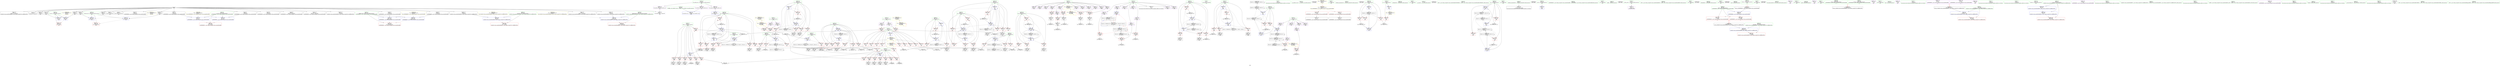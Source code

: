 digraph "SVFG" {
	label="SVFG";

	Node0x561f35b89dd0 [shape=record,color=grey,label="{NodeID: 0\nNullPtr}"];
	Node0x561f35b89dd0 -> Node0x561f35bc30f0[style=solid];
	Node0x561f35b89dd0 -> Node0x561f35bc31f0[style=solid];
	Node0x561f35b89dd0 -> Node0x561f35bc32c0[style=solid];
	Node0x561f35b89dd0 -> Node0x561f35bc3390[style=solid];
	Node0x561f35b89dd0 -> Node0x561f35bc3460[style=solid];
	Node0x561f35b89dd0 -> Node0x561f35bc3530[style=solid];
	Node0x561f35b89dd0 -> Node0x561f35bc3600[style=solid];
	Node0x561f35b89dd0 -> Node0x561f35bc36d0[style=solid];
	Node0x561f35b89dd0 -> Node0x561f35bc37a0[style=solid];
	Node0x561f35b89dd0 -> Node0x561f35bc3870[style=solid];
	Node0x561f35b89dd0 -> Node0x561f35bc3940[style=solid];
	Node0x561f35b89dd0 -> Node0x561f35bc3a10[style=solid];
	Node0x561f35b89dd0 -> Node0x561f35bc00c0[style=solid];
	Node0x561f35b89dd0 -> Node0x561f35bc0190[style=solid];
	Node0x561f35b89dd0 -> Node0x561f35bc0260[style=solid];
	Node0x561f35b89dd0 -> Node0x561f35bc0330[style=solid];
	Node0x561f35b89dd0 -> Node0x561f35bc0400[style=solid];
	Node0x561f35b89dd0 -> Node0x561f35bc04d0[style=solid];
	Node0x561f35b89dd0 -> Node0x561f35bc05a0[style=solid];
	Node0x561f35b89dd0 -> Node0x561f35bc0670[style=solid];
	Node0x561f35b89dd0 -> Node0x561f35bc0740[style=solid];
	Node0x561f35b89dd0 -> Node0x561f35bc0810[style=solid];
	Node0x561f35b89dd0 -> Node0x561f35bd1400[style=solid];
	Node0x561f35bdb9f0 [shape=record,color=grey,label="{NodeID: 443\n322 = cmp(321, 9, )\n}"];
	Node0x561f35bcff20 [shape=record,color=red,label="{NodeID: 277\n446\<--208\n\<--j98\nmain\n}"];
	Node0x561f35bcff20 -> Node0x561f35bc6e40[style=solid];
	Node0x561f35bc3c80 [shape=record,color=red,label="{NodeID: 194\n318\<--11\n\<--n\nmain\n}"];
	Node0x561f35bc3c80 -> Node0x561f35bdc470[style=solid];
	Node0x561f35bc0d50 [shape=record,color=black,label="{NodeID: 111\n108\<--107\nconv\<--\n_Z2ffii\n}"];
	Node0x561f35bc0d50 -> Node0x561f35bdd7f0[style=solid];
	Node0x561f35ba31e0 [shape=record,color=green,label="{NodeID: 28\n22\<--23\ncm\<--cm_field_insensitive\nGlob }"];
	Node0x561f35ba31e0 -> Node0x561f35bc8ab0[style=solid];
	Node0x561f35ba31e0 -> Node0x561f35bc8b80[style=solid];
	Node0x561f35c05010 [shape=record,color=yellow,style=double,label="{NodeID: 554\n20V_1 = ENCHI(MR_20V_0)\npts\{210000 \}\nFun[_Z2ffii]|{|<s1>3}}"];
	Node0x561f35c05010 -> Node0x561f35bc55b0[style=dashed];
	Node0x561f35c05010:s1 -> Node0x561f35c05010[style=dashed,color=red];
	Node0x561f35bd16a0 [shape=record,color=blue,label="{NodeID: 305\n128\<--130\narrayidx20\<--\n_Z2ffii\n}"];
	Node0x561f35bd16a0 -> Node0x561f35bf5ba0[style=dashed];
	Node0x561f35bd16a0 -> Node0x561f35bff9b0[style=dashed];
	Node0x561f35bc5340 [shape=record,color=red,label="{NodeID: 222\n107\<--106\n\<--arrayidx7\n_Z2ffii\n}"];
	Node0x561f35bc5340 -> Node0x561f35bc0d50[style=solid];
	Node0x561f35bc6e40 [shape=record,color=black,label="{NodeID: 139\n447\<--446\nidxprom104\<--\nmain\n}"];
	Node0x561f35bc1760 [shape=record,color=green,label="{NodeID: 56\n204\<--205\nj63\<--j63_field_insensitive\nmain\n}"];
	Node0x561f35bc1760 -> Node0x561f35bcf630[style=solid];
	Node0x561f35bc1760 -> Node0x561f35bcf700[style=solid];
	Node0x561f35bc1760 -> Node0x561f35bcf7d0[style=solid];
	Node0x561f35bc1760 -> Node0x561f35bcf8a0[style=solid];
	Node0x561f35bc1760 -> Node0x561f35bcf970[style=solid];
	Node0x561f35bc1760 -> Node0x561f35bcfa40[style=solid];
	Node0x561f35bc1760 -> Node0x561f35bd2bc0[style=solid];
	Node0x561f35bc1760 -> Node0x561f35bd2d60[style=solid];
	Node0x561f35bf74a0 [shape=record,color=black,label="{NodeID: 499\nMR_41V_2 = PHI(MR_41V_3, MR_41V_1, )\npts\{191 \}\n}"];
	Node0x561f35bf74a0 -> Node0x561f35bd2200[style=dashed];
	Node0x561f35bf74a0 -> Node0x561f35bf74a0[style=dashed];
	Node0x561f35bd2d60 [shape=record,color=blue,label="{NodeID: 333\n204\<--423\nj63\<--inc89\nmain\n}"];
	Node0x561f35bd2d60 -> Node0x561f35bcf630[style=dashed];
	Node0x561f35bd2d60 -> Node0x561f35bcf700[style=dashed];
	Node0x561f35bd2d60 -> Node0x561f35bcf7d0[style=dashed];
	Node0x561f35bd2d60 -> Node0x561f35bcf8a0[style=dashed];
	Node0x561f35bd2d60 -> Node0x561f35bcf970[style=dashed];
	Node0x561f35bd2d60 -> Node0x561f35bcfa40[style=dashed];
	Node0x561f35bd2d60 -> Node0x561f35bd2bc0[style=dashed];
	Node0x561f35bd2d60 -> Node0x561f35bd2d60[style=dashed];
	Node0x561f35bd2d60 -> Node0x561f35bf97a0[style=dashed];
	Node0x561f35bce930 [shape=record,color=red,label="{NodeID: 250\n344\<--194\n\<--k\nmain\n}"];
	Node0x561f35bce930 -> Node0x561f35bda4f0[style=solid];
	Node0x561f35bc8500 [shape=record,color=purple,label="{NodeID: 167\n128\<--17\narrayidx20\<--vis\n_Z2ffii\n}"];
	Node0x561f35bc8500 -> Node0x561f35bd16a0[style=solid];
	Node0x561f35bc30f0 [shape=record,color=black,label="{NodeID: 84\n2\<--3\ndummyVal\<--dummyVal\n}"];
	Node0x561f35b8a670 [shape=record,color=green,label="{NodeID: 1\n7\<--1\n__dso_handle\<--dummyObj\nGlob }"];
	Node0x561f35bdbb70 [shape=record,color=grey,label="{NodeID: 444\n281 = cmp(279, 280, )\n}"];
	Node0x561f35bcfff0 [shape=record,color=red,label="{NodeID: 278\n457\<--208\n\<--j98\nmain\n}"];
	Node0x561f35bcfff0 -> Node0x561f35bc70b0[style=solid];
	Node0x561f35bc3d50 [shape=record,color=red,label="{NodeID: 195\n325\<--11\n\<--n\nmain\n}"];
	Node0x561f35bc3d50 -> Node0x561f35bdb870[style=solid];
	Node0x561f35bc0e20 [shape=record,color=black,label="{NodeID: 112\n114\<--113\nidxprom11\<--\n_Z2ffii\n}"];
	Node0x561f35ba32e0 [shape=record,color=green,label="{NodeID: 29\n42\<--46\nllvm.global_ctors\<--llvm.global_ctors_field_insensitive\nGlob }"];
	Node0x561f35ba32e0 -> Node0x561f35bc93a0[style=solid];
	Node0x561f35ba32e0 -> Node0x561f35bc94a0[style=solid];
	Node0x561f35ba32e0 -> Node0x561f35bc95a0[style=solid];
	Node0x561f35c050f0 [shape=record,color=yellow,style=double,label="{NodeID: 555\n22V_1 = ENCHI(MR_22V_0)\npts\{230000 \}\nFun[_Z2ffii]|{|<s1>3}}"];
	Node0x561f35c050f0 -> Node0x561f35bc5680[style=dashed];
	Node0x561f35c050f0:s1 -> Node0x561f35c050f0[style=dashed,color=red];
	Node0x561f35bd1770 [shape=record,color=blue,label="{NodeID: 306\n78\<--9\nk\<--\n_Z2ffii\n}"];
	Node0x561f35bd1770 -> Node0x561f35bc4e60[style=dashed];
	Node0x561f35bd1770 -> Node0x561f35bc4f30[style=dashed];
	Node0x561f35bd1770 -> Node0x561f35bc5000[style=dashed];
	Node0x561f35bd1770 -> Node0x561f35bc50d0[style=dashed];
	Node0x561f35bd1770 -> Node0x561f35bd19e0[style=dashed];
	Node0x561f35bd1770 -> Node0x561f35bfeab0[style=dashed];
	Node0x561f35bc5410 [shape=record,color=red,label="{NodeID: 223\n119\<--118\n\<--arrayidx14\n_Z2ffii\n}"];
	Node0x561f35bc5410 -> Node0x561f35bdcef0[style=solid];
	Node0x561f35bc6f10 [shape=record,color=black,label="{NodeID: 140\n450\<--449\nconv106\<--\nmain\n}"];
	Node0x561f35bc6f10 -> Node0x561f35bdc770[style=solid];
	Node0x561f35bc1830 [shape=record,color=green,label="{NodeID: 57\n206\<--207\ni94\<--i94_field_insensitive\nmain\n}"];
	Node0x561f35bc1830 -> Node0x561f35bcfb10[style=solid];
	Node0x561f35bc1830 -> Node0x561f35bcfbe0[style=solid];
	Node0x561f35bc1830 -> Node0x561f35bcfcb0[style=solid];
	Node0x561f35bc1830 -> Node0x561f35bcfd80[style=solid];
	Node0x561f35bc1830 -> Node0x561f35bd2f00[style=solid];
	Node0x561f35bc1830 -> Node0x561f35bd3240[style=solid];
	Node0x561f35bf79a0 [shape=record,color=black,label="{NodeID: 500\nMR_43V_2 = PHI(MR_43V_3, MR_43V_1, )\npts\{193 \}\n}"];
	Node0x561f35bf79a0 -> Node0x561f35bed4a0[style=dashed];
	Node0x561f35bf79a0 -> Node0x561f35bf79a0[style=dashed];
	Node0x561f35bd2e30 [shape=record,color=blue,label="{NodeID: 334\n202\<--428\ni59\<--inc92\nmain\n}"];
	Node0x561f35bd2e30 -> Node0x561f35bcf150[style=dashed];
	Node0x561f35bd2e30 -> Node0x561f35bcf220[style=dashed];
	Node0x561f35bd2e30 -> Node0x561f35bcf2f0[style=dashed];
	Node0x561f35bd2e30 -> Node0x561f35bcf3c0[style=dashed];
	Node0x561f35bd2e30 -> Node0x561f35bcf490[style=dashed];
	Node0x561f35bd2e30 -> Node0x561f35bcf560[style=dashed];
	Node0x561f35bd2e30 -> Node0x561f35bd2e30[style=dashed];
	Node0x561f35bd2e30 -> Node0x561f35bf92a0[style=dashed];
	Node0x561f35bcea00 [shape=record,color=red,label="{NodeID: 251\n314\<--196\n\<--r\nmain\n}"];
	Node0x561f35bcea00 -> Node0x561f35bdc5f0[style=solid];
	Node0x561f35bc85d0 [shape=record,color=purple,label="{NodeID: 168\n407\<--17\narrayidx81\<--vis\nmain\n}"];
	Node0x561f35bc31f0 [shape=record,color=black,label="{NodeID: 85\n256\<--3\n\<--dummyVal\nmain\n}"];
	Node0x561f35b8a700 [shape=record,color=green,label="{NodeID: 2\n9\<--1\n\<--dummyObj\nCan only get source location for instruction, argument, global var or function.}"];
	Node0x561f35bdbcf0 [shape=record,color=grey,label="{NodeID: 445\n144 = cmp(143, 145, )\n}"];
	Node0x561f35bd00c0 [shape=record,color=red,label="{NodeID: 279\n468\<--208\n\<--j98\nmain\n}"];
	Node0x561f35bd00c0 -> Node0x561f35bdaf70[style=solid];
	Node0x561f35bc3e20 [shape=record,color=red,label="{NodeID: 196\n376\<--11\n\<--n\nmain\n}"];
	Node0x561f35bc3e20 -> Node0x561f35bdc170[style=solid];
	Node0x561f35bc0ef0 [shape=record,color=black,label="{NodeID: 113\n117\<--116\nidxprom13\<--\n_Z2ffii\n}"];
	Node0x561f35ba33e0 [shape=record,color=green,label="{NodeID: 30\n47\<--48\n__cxx_global_var_init\<--__cxx_global_var_init_field_insensitive\n}"];
	Node0x561f35c251b0 [shape=record,color=black,label="{NodeID: 639\n54 = PHI()\n}"];
	Node0x561f35c051d0 [shape=record,color=yellow,style=double,label="{NodeID: 556\n24V_1 = ENCHI(MR_24V_0)\npts\{1 \}\nFun[main]|{<s0>6}}"];
	Node0x561f35c051d0:s0 -> Node0x561f35c035b0[style=dashed,color=red];
	Node0x561f35bd1840 [shape=record,color=blue,label="{NodeID: 307\n80\<--152\nrr\<--add\n_Z2ffii\n}"];
	Node0x561f35bd1840 -> Node0x561f35bc51a0[style=dashed];
	Node0x561f35bd1840 -> Node0x561f35bd1840[style=dashed];
	Node0x561f35bd1840 -> Node0x561f35bfefb0[style=dashed];
	Node0x561f35bc54e0 [shape=record,color=red,label="{NodeID: 224\n137\<--136\n\<--arrayidx24\n_Z2ffii\n}"];
	Node0x561f35bc54e0 -> Node0x561f35bdbe70[style=solid];
	Node0x561f35bc6fe0 [shape=record,color=black,label="{NodeID: 141\n455\<--454\nidxprom110\<--\nmain\n}"];
	Node0x561f35bc1900 [shape=record,color=green,label="{NodeID: 58\n208\<--209\nj98\<--j98_field_insensitive\nmain\n}"];
	Node0x561f35bc1900 -> Node0x561f35bcfe50[style=solid];
	Node0x561f35bc1900 -> Node0x561f35bcff20[style=solid];
	Node0x561f35bc1900 -> Node0x561f35bcfff0[style=solid];
	Node0x561f35bc1900 -> Node0x561f35bd00c0[style=solid];
	Node0x561f35bc1900 -> Node0x561f35bd2fd0[style=solid];
	Node0x561f35bc1900 -> Node0x561f35bd3170[style=solid];
	Node0x561f35bf7ea0 [shape=record,color=black,label="{NodeID: 501\nMR_45V_2 = PHI(MR_45V_3, MR_45V_1, )\npts\{195 \}\n}"];
	Node0x561f35bf7ea0 -> Node0x561f35bed9a0[style=dashed];
	Node0x561f35bf7ea0 -> Node0x561f35bf7ea0[style=dashed];
	Node0x561f35bd2f00 [shape=record,color=blue,label="{NodeID: 335\n206\<--9\ni94\<--\nmain\n}"];
	Node0x561f35bd2f00 -> Node0x561f35bcfb10[style=dashed];
	Node0x561f35bd2f00 -> Node0x561f35bcfbe0[style=dashed];
	Node0x561f35bd2f00 -> Node0x561f35bcfcb0[style=dashed];
	Node0x561f35bd2f00 -> Node0x561f35bcfd80[style=dashed];
	Node0x561f35bd2f00 -> Node0x561f35bd3240[style=dashed];
	Node0x561f35bd2f00 -> Node0x561f35bf9ca0[style=dashed];
	Node0x561f35bcead0 [shape=record,color=red,label="{NodeID: 252\n317\<--196\n\<--r\nmain\n}"];
	Node0x561f35bcead0 -> Node0x561f35bdc470[style=solid];
	Node0x561f35bc86a0 [shape=record,color=purple,label="{NodeID: 169\n410\<--17\narrayidx83\<--vis\nmain\n}"];
	Node0x561f35bc86a0 -> Node0x561f35bd0670[style=solid];
	Node0x561f35bc32c0 [shape=record,color=black,label="{NodeID: 86\n257\<--3\n\<--dummyVal\nmain\n}"];
	Node0x561f35bc32c0 -> Node0x561f35bd1df0[style=solid];
	Node0x561f35ba1ac0 [shape=record,color=green,label="{NodeID: 3\n24\<--1\n.str\<--dummyObj\nGlob }"];
	Node0x561f35c012b0 [shape=record,color=black,label="{NodeID: 529\nMR_18V_4 = PHI(MR_18V_5, MR_18V_3, )\npts\{190000 \}\n|{|<s4>15|<s5>15|<s6>15}}"];
	Node0x561f35c012b0 -> Node0x561f35bd0670[style=dashed];
	Node0x561f35c012b0 -> Node0x561f35bd0810[style=dashed];
	Node0x561f35c012b0 -> Node0x561f35bfaba0[style=dashed];
	Node0x561f35c012b0 -> Node0x561f35c012b0[style=dashed];
	Node0x561f35c012b0:s4 -> Node0x561f35bc5410[style=dashed,color=red];
	Node0x561f35c012b0:s5 -> Node0x561f35bd16a0[style=dashed,color=red];
	Node0x561f35c012b0:s6 -> Node0x561f35bff9b0[style=dashed,color=red];
	Node0x561f35bdbe70 [shape=record,color=grey,label="{NodeID: 446\n138 = cmp(137, 9, )\n}"];
	Node0x561f35bd0190 [shape=record,color=red,label="{NodeID: 280\n289\<--288\n\<--arrayidx19\nmain\n}"];
	Node0x561f35bd0190 -> Node0x561f35bc6140[style=solid];
	Node0x561f35bc3ef0 [shape=record,color=red,label="{NodeID: 197\n382\<--11\n\<--n\nmain\n}"];
	Node0x561f35bc3ef0 -> Node0x561f35bdd4f0[style=solid];
	Node0x561f35bc0fc0 [shape=record,color=black,label="{NodeID: 114\n124\<--123\nidxprom17\<--\n_Z2ffii\n}"];
	Node0x561f35ba34e0 [shape=record,color=green,label="{NodeID: 31\n51\<--52\n_ZNSt8ios_base4InitC1Ev\<--_ZNSt8ios_base4InitC1Ev_field_insensitive\n}"];
	Node0x561f35c24b40 [shape=record,color=black,label="{NodeID: 640\n228 = PHI()\n}"];
	Node0x561f35c052e0 [shape=record,color=yellow,style=double,label="{NodeID: 557\n26V_1 = ENCHI(MR_26V_0)\npts\{10 \}\nFun[main]}"];
	Node0x561f35c052e0 -> Node0x561f35bc96a0[style=dashed];
	Node0x561f35bd1910 [shape=record,color=blue,label="{NodeID: 308\n82\<--159\ncc\<--add33\n_Z2ffii\n}"];
	Node0x561f35bd1910 -> Node0x561f35bc5270[style=dashed];
	Node0x561f35bd1910 -> Node0x561f35bd1910[style=dashed];
	Node0x561f35bd1910 -> Node0x561f35bff4b0[style=dashed];
	Node0x561f35bc55b0 [shape=record,color=red,label="{NodeID: 225\n151\<--150\n\<--arrayidx30\n_Z2ffii\n}"];
	Node0x561f35bc55b0 -> Node0x561f35bda070[style=solid];
	Node0x561f35bc70b0 [shape=record,color=black,label="{NodeID: 142\n458\<--457\nidxprom112\<--\nmain\n}"];
	Node0x561f35bc19d0 [shape=record,color=green,label="{NodeID: 59\n212\<--213\n_ZNSaIcEC1Ev\<--_ZNSaIcEC1Ev_field_insensitive\n}"];
	Node0x561f35bf83a0 [shape=record,color=black,label="{NodeID: 502\nMR_47V_2 = PHI(MR_47V_3, MR_47V_1, )\npts\{197 \}\n}"];
	Node0x561f35bf83a0 -> Node0x561f35bedea0[style=dashed];
	Node0x561f35bf83a0 -> Node0x561f35bf83a0[style=dashed];
	Node0x561f35bd2fd0 [shape=record,color=blue,label="{NodeID: 336\n208\<--9\nj98\<--\nmain\n}"];
	Node0x561f35bd2fd0 -> Node0x561f35bcfe50[style=dashed];
	Node0x561f35bd2fd0 -> Node0x561f35bcff20[style=dashed];
	Node0x561f35bd2fd0 -> Node0x561f35bcfff0[style=dashed];
	Node0x561f35bd2fd0 -> Node0x561f35bd00c0[style=dashed];
	Node0x561f35bd2fd0 -> Node0x561f35bd2fd0[style=dashed];
	Node0x561f35bd2fd0 -> Node0x561f35bd3170[style=dashed];
	Node0x561f35bd2fd0 -> Node0x561f35bfa1a0[style=dashed];
	Node0x561f35bceba0 [shape=record,color=red,label="{NodeID: 253\n329\<--196\n\<--r\nmain\n}"];
	Node0x561f35bceba0 -> Node0x561f35bc63b0[style=solid];
	Node0x561f35bc8770 [shape=record,color=purple,label="{NodeID: 170\n456\<--17\narrayidx111\<--vis\nmain\n}"];
	Node0x561f35bc3390 [shape=record,color=black,label="{NodeID: 87\n259\<--3\n\<--dummyVal\nmain\n}"];
	Node0x561f35bc3390 -> Node0x561f35bd1ec0[style=solid];
	Node0x561f35ba1b50 [shape=record,color=green,label="{NodeID: 4\n26\<--1\n.str.1\<--dummyObj\nGlob }"];
	Node0x561f35bdbff0 [shape=record,color=grey,label="{NodeID: 447\n298 = cmp(297, 145, )\n}"];
	Node0x561f35bd0260 [shape=record,color=red,label="{NodeID: 281\n304\<--303\n\<--arrayidx25\nmain\n}"];
	Node0x561f35bd0260 -> Node0x561f35bd9ef0[style=solid];
	Node0x561f35bc3fc0 [shape=record,color=red,label="{NodeID: 198\n434\<--11\n\<--n\nmain\n}"];
	Node0x561f35bc3fc0 -> Node0x561f35bdca70[style=solid];
	Node0x561f35bc5b00 [shape=record,color=black,label="{NodeID: 115\n127\<--126\nidxprom19\<--\n_Z2ffii\n}"];
	Node0x561f35ba35e0 [shape=record,color=green,label="{NodeID: 32\n57\<--58\n__cxa_atexit\<--__cxa_atexit_field_insensitive\n}"];
	Node0x561f35c269e0 [shape=record,color=black,label="{NodeID: 641\n238 = PHI()\n}"];
	Node0x561f35c053c0 [shape=record,color=yellow,style=double,label="{NodeID: 558\n2V_1 = ENCHI(MR_2V_0)\npts\{12 \}\nFun[main]|{|<s9>15}}"];
	Node0x561f35c053c0 -> Node0x561f35bc9910[style=dashed];
	Node0x561f35c053c0 -> Node0x561f35bc3ae0[style=dashed];
	Node0x561f35c053c0 -> Node0x561f35bc3bb0[style=dashed];
	Node0x561f35c053c0 -> Node0x561f35bc3c80[style=dashed];
	Node0x561f35c053c0 -> Node0x561f35bc3d50[style=dashed];
	Node0x561f35c053c0 -> Node0x561f35bc3e20[style=dashed];
	Node0x561f35c053c0 -> Node0x561f35bc3ef0[style=dashed];
	Node0x561f35c053c0 -> Node0x561f35bc3fc0[style=dashed];
	Node0x561f35c053c0 -> Node0x561f35bc4090[style=dashed];
	Node0x561f35c053c0:s9 -> Node0x561f35c04800[style=dashed,color=red];
	Node0x561f35bd19e0 [shape=record,color=blue,label="{NodeID: 309\n78\<--166\nk\<--inc\n_Z2ffii\n}"];
	Node0x561f35bd19e0 -> Node0x561f35bc4e60[style=dashed];
	Node0x561f35bd19e0 -> Node0x561f35bc4f30[style=dashed];
	Node0x561f35bd19e0 -> Node0x561f35bc5000[style=dashed];
	Node0x561f35bd19e0 -> Node0x561f35bc50d0[style=dashed];
	Node0x561f35bd19e0 -> Node0x561f35bd19e0[style=dashed];
	Node0x561f35bd19e0 -> Node0x561f35bfeab0[style=dashed];
	Node0x561f35bc5680 [shape=record,color=red,label="{NodeID: 226\n158\<--157\n\<--arrayidx32\n_Z2ffii\n}"];
	Node0x561f35bc5680 -> Node0x561f35bda1f0[style=solid];
	Node0x561f35bc7180 [shape=record,color=black,label="{NodeID: 143\n517\<--515\ncall1\<--\n_Z4OPENRKNSt7__cxx1112basic_stringIcSt11char_traitsIcESaIcEEE\n}"];
	Node0x561f35bc1ad0 [shape=record,color=green,label="{NodeID: 60\n216\<--217\n_ZNSt7__cxx1112basic_stringIcSt11char_traitsIcESaIcEEC1EPKcRKS3_\<--_ZNSt7__cxx1112basic_stringIcSt11char_traitsIcESaIcEEC1EPKcRKS3__field_insensitive\n}"];
	Node0x561f35bf88a0 [shape=record,color=black,label="{NodeID: 503\nMR_49V_2 = PHI(MR_49V_3, MR_49V_1, )\npts\{199 \}\n}"];
	Node0x561f35bf88a0 -> Node0x561f35bee3a0[style=dashed];
	Node0x561f35bf88a0 -> Node0x561f35bf88a0[style=dashed];
	Node0x561f35bd30a0 [shape=record,color=blue,label="{NodeID: 337\n200\<--464\nans\<--inc116\nmain\n}"];
	Node0x561f35bd30a0 -> Node0x561f35bf29a0[style=dashed];
	Node0x561f35bcec70 [shape=record,color=red,label="{NodeID: 254\n321\<--198\n\<--c\nmain\n}"];
	Node0x561f35bcec70 -> Node0x561f35bdb9f0[style=solid];
	Node0x561f35bc8840 [shape=record,color=purple,label="{NodeID: 171\n459\<--17\narrayidx113\<--vis\nmain\n}"];
	Node0x561f35bc8840 -> Node0x561f35bd0810[style=solid];
	Node0x561f35bc3460 [shape=record,color=black,label="{NodeID: 88\n262\<--3\n\<--dummyVal\nmain\n}"];
	Node0x561f35ba1be0 [shape=record,color=green,label="{NodeID: 5\n28\<--1\n.str.2\<--dummyObj\nGlob }"];
	Node0x561f35bdc170 [shape=record,color=grey,label="{NodeID: 448\n377 = cmp(375, 376, )\n}"];
	Node0x561f35bd0330 [shape=record,color=red,label="{NodeID: 282\n311\<--310\n\<--arrayidx27\nmain\n}"];
	Node0x561f35bd0330 -> Node0x561f35bd9d70[style=solid];
	Node0x561f35bc4090 [shape=record,color=red,label="{NodeID: 199\n440\<--11\n\<--n\nmain\n}"];
	Node0x561f35bc4090 -> Node0x561f35bdd070[style=solid];
	Node0x561f35bc5b90 [shape=record,color=black,label="{NodeID: 116\n132\<--131\nidxprom21\<--\n_Z2ffii\n}"];
	Node0x561f35ba36e0 [shape=record,color=green,label="{NodeID: 33\n56\<--62\n_ZNSt8ios_base4InitD1Ev\<--_ZNSt8ios_base4InitD1Ev_field_insensitive\n}"];
	Node0x561f35ba36e0 -> Node0x561f35bc0ab0[style=solid];
	Node0x561f35c26ae0 [shape=record,color=black,label="{NodeID: 642\n250 = PHI()\n}"];
	Node0x561f35bd1ab0 [shape=record,color=blue,label="{NodeID: 310\n174\<--9\nretval\<--\nmain\n}"];
	Node0x561f35bc5750 [shape=record,color=red,label="{NodeID: 227\n489\<--180\nexn\<--exn.slot\nmain\n}"];
	Node0x561f35bc7250 [shape=record,color=black,label="{NodeID: 144\n527\<--525\ncall6\<--\n_Z4OPENRKNSt7__cxx1112basic_stringIcSt11char_traitsIcESaIcEEE\n}"];
	Node0x561f35bc1bd0 [shape=record,color=green,label="{NodeID: 61\n219\<--220\n_Z4OPENRKNSt7__cxx1112basic_stringIcSt11char_traitsIcESaIcEEE\<--_Z4OPENRKNSt7__cxx1112basic_stringIcSt11char_traitsIcESaIcEEE_field_insensitive\n}"];
	Node0x561f35bf8da0 [shape=record,color=black,label="{NodeID: 504\nMR_51V_2 = PHI(MR_51V_9, MR_51V_1, )\npts\{201 \}\n}"];
	Node0x561f35bf8da0 -> Node0x561f35bd2a20[style=dashed];
	Node0x561f35bcb830 [shape=record,color=grey,label="{NodeID: 421\n428 = Binary(427, 130, )\n}"];
	Node0x561f35bcb830 -> Node0x561f35bd2e30[style=solid];
	Node0x561f35bd3170 [shape=record,color=blue,label="{NodeID: 338\n208\<--469\nj98\<--inc119\nmain\n}"];
	Node0x561f35bd3170 -> Node0x561f35bcfe50[style=dashed];
	Node0x561f35bd3170 -> Node0x561f35bcff20[style=dashed];
	Node0x561f35bd3170 -> Node0x561f35bcfff0[style=dashed];
	Node0x561f35bd3170 -> Node0x561f35bd00c0[style=dashed];
	Node0x561f35bd3170 -> Node0x561f35bd2fd0[style=dashed];
	Node0x561f35bd3170 -> Node0x561f35bd3170[style=dashed];
	Node0x561f35bd3170 -> Node0x561f35bfa1a0[style=dashed];
	Node0x561f35bced40 [shape=record,color=red,label="{NodeID: 255\n324\<--198\n\<--c\nmain\n}"];
	Node0x561f35bced40 -> Node0x561f35bdb870[style=solid];
	Node0x561f35bc8910 [shape=record,color=purple,label="{NodeID: 172\n150\<--20\narrayidx30\<--rm\n_Z2ffii\n}"];
	Node0x561f35bc8910 -> Node0x561f35bc55b0[style=solid];
	Node0x561f35bc3530 [shape=record,color=black,label="{NodeID: 89\n263\<--3\n\<--dummyVal\nmain\n}"];
	Node0x561f35bc3530 -> Node0x561f35bd1f90[style=solid];
	Node0x561f35ba1c70 [shape=record,color=green,label="{NodeID: 6\n30\<--1\n.str.3\<--dummyObj\nGlob }"];
	Node0x561f35c021b0 [shape=record,color=black,label="{NodeID: 532\nMR_51V_4 = PHI(MR_51V_5, MR_51V_3, )\npts\{201 \}\n}"];
	Node0x561f35c021b0 -> Node0x561f35bceee0[style=dashed];
	Node0x561f35c021b0 -> Node0x561f35bcf080[style=dashed];
	Node0x561f35c021b0 -> Node0x561f35bd2c90[style=dashed];
	Node0x561f35c021b0 -> Node0x561f35bf29a0[style=dashed];
	Node0x561f35c021b0 -> Node0x561f35bf8da0[style=dashed];
	Node0x561f35c021b0 -> Node0x561f35bffeb0[style=dashed];
	Node0x561f35c021b0 -> Node0x561f35c021b0[style=dashed];
	Node0x561f35bdc2f0 [shape=record,color=grey,label="{NodeID: 449\n235 = cmp(233, 234, )\n}"];
	Node0x561f35bd0400 [shape=record,color=red,label="{NodeID: 283\n335\<--334\n\<--arrayidx40\nmain\n}"];
	Node0x561f35bd0400 -> Node0x561f35bc6550[style=solid];
	Node0x561f35bc4160 [shape=record,color=red,label="{NodeID: 200\n515\<--36\n\<--stdin\n_Z4OPENRKNSt7__cxx1112basic_stringIcSt11char_traitsIcESaIcEEE\n}"];
	Node0x561f35bc4160 -> Node0x561f35bc7180[style=solid];
	Node0x561f35bc5c60 [shape=record,color=black,label="{NodeID: 117\n135\<--134\nidxprom23\<--\n_Z2ffii\n}"];
	Node0x561f35ba37e0 [shape=record,color=green,label="{NodeID: 34\n69\<--70\n_Z2ffii\<--_Z2ffii_field_insensitive\n}"];
	Node0x561f35c26be0 [shape=record,color=black,label="{NodeID: 643\n480 = PHI()\n}"];
	Node0x561f35c05580 [shape=record,color=yellow,style=double,label="{NodeID: 560\n31V_1 = ENCHI(MR_31V_0)\npts\{181 \}\nFun[main]}"];
	Node0x561f35c05580 -> Node0x561f35bd1df0[style=dashed];
	Node0x561f35c05580 -> Node0x561f35bd1f90[style=dashed];
	Node0x561f35bd1b80 [shape=record,color=blue,label="{NodeID: 311\n184\<--130\nitc\<--\nmain\n}"];
	Node0x561f35bd1b80 -> Node0x561f35bf65a0[style=dashed];
	Node0x561f35bc5820 [shape=record,color=red,label="{NodeID: 228\n490\<--182\nsel\<--ehselector.slot\nmain\n}"];
	Node0x561f35bc7320 [shape=record,color=purple,label="{NodeID: 145\n53\<--4\n\<--_ZStL8__ioinit\n__cxx_global_var_init\n}"];
	Node0x561f35bc1cd0 [shape=record,color=green,label="{NodeID: 62\n222\<--223\n_ZNSt7__cxx1112basic_stringIcSt11char_traitsIcESaIcEED1Ev\<--_ZNSt7__cxx1112basic_stringIcSt11char_traitsIcESaIcEED1Ev_field_insensitive\n}"];
	Node0x561f35bf92a0 [shape=record,color=black,label="{NodeID: 505\nMR_53V_2 = PHI(MR_53V_4, MR_53V_1, )\npts\{203 \}\n}"];
	Node0x561f35bf92a0 -> Node0x561f35bd2af0[style=dashed];
	Node0x561f35bd9ab0 [shape=record,color=grey,label="{NodeID: 422\n418 = Binary(417, 130, )\n}"];
	Node0x561f35bd9ab0 -> Node0x561f35bd2c90[style=solid];
	Node0x561f35bd3240 [shape=record,color=blue,label="{NodeID: 339\n206\<--474\ni94\<--inc122\nmain\n}"];
	Node0x561f35bd3240 -> Node0x561f35bcfb10[style=dashed];
	Node0x561f35bd3240 -> Node0x561f35bcfbe0[style=dashed];
	Node0x561f35bd3240 -> Node0x561f35bcfcb0[style=dashed];
	Node0x561f35bd3240 -> Node0x561f35bcfd80[style=dashed];
	Node0x561f35bd3240 -> Node0x561f35bd3240[style=dashed];
	Node0x561f35bd3240 -> Node0x561f35bf9ca0[style=dashed];
	Node0x561f35bcee10 [shape=record,color=red,label="{NodeID: 256\n332\<--198\n\<--c\nmain\n}"];
	Node0x561f35bcee10 -> Node0x561f35bc6480[style=solid];
	Node0x561f35bc89e0 [shape=record,color=purple,label="{NodeID: 173\n303\<--20\narrayidx25\<--rm\nmain\n}"];
	Node0x561f35bc89e0 -> Node0x561f35bd0260[style=solid];
	Node0x561f35bc3600 [shape=record,color=black,label="{NodeID: 90\n265\<--3\n\<--dummyVal\nmain\n}"];
	Node0x561f35bc3600 -> Node0x561f35bd2060[style=solid];
	Node0x561f35ba1d00 [shape=record,color=green,label="{NodeID: 7\n32\<--1\n.str.4\<--dummyObj\nGlob }"];
	Node0x561f35bdc470 [shape=record,color=grey,label="{NodeID: 450\n319 = cmp(317, 318, )\n}"];
	Node0x561f35bd04d0 [shape=record,color=red,label="{NodeID: 284\n391\<--390\n\<--arrayidx70\nmain\n}"];
	Node0x561f35bd04d0 -> Node0x561f35bc6960[style=solid];
	Node0x561f35bc4230 [shape=record,color=red,label="{NodeID: 201\n525\<--41\n\<--stdout\n_Z4OPENRKNSt7__cxx1112basic_stringIcSt11char_traitsIcESaIcEEE\n}"];
	Node0x561f35bc4230 -> Node0x561f35bc7250[style=solid];
	Node0x561f35bc5d30 [shape=record,color=black,label="{NodeID: 118\n149\<--148\nidxprom29\<--\n_Z2ffii\n}"];
	Node0x561f35ba38e0 [shape=record,color=green,label="{NodeID: 35\n74\<--75\nr.addr\<--r.addr_field_insensitive\n_Z2ffii\n}"];
	Node0x561f35ba38e0 -> Node0x561f35bc4300[style=solid];
	Node0x561f35ba38e0 -> Node0x561f35bc43d0[style=solid];
	Node0x561f35ba38e0 -> Node0x561f35bc44a0[style=solid];
	Node0x561f35ba38e0 -> Node0x561f35bc4570[style=solid];
	Node0x561f35ba38e0 -> Node0x561f35bc4640[style=solid];
	Node0x561f35ba38e0 -> Node0x561f35bc4710[style=solid];
	Node0x561f35ba38e0 -> Node0x561f35bc47e0[style=solid];
	Node0x561f35ba38e0 -> Node0x561f35bd1500[style=solid];
	Node0x561f35c26ce0 [shape=record,color=black,label="{NodeID: 644\n512 = PHI()\n}"];
	Node0x561f35c05660 [shape=record,color=yellow,style=double,label="{NodeID: 561\n33V_1 = ENCHI(MR_33V_0)\npts\{183 \}\nFun[main]}"];
	Node0x561f35c05660 -> Node0x561f35bd1ec0[style=dashed];
	Node0x561f35c05660 -> Node0x561f35bd2060[style=dashed];
	Node0x561f35bd1c50 [shape=record,color=blue,label="{NodeID: 312\n186\<--9\ni\<--\nmain\n}"];
	Node0x561f35bd1c50 -> Node0x561f35bcda90[style=dashed];
	Node0x561f35bd1c50 -> Node0x561f35bcdb60[style=dashed];
	Node0x561f35bd1c50 -> Node0x561f35bcdc30[style=dashed];
	Node0x561f35bd1c50 -> Node0x561f35bd1d20[style=dashed];
	Node0x561f35bd1c50 -> Node0x561f35bf6aa0[style=dashed];
	Node0x561f35bc58f0 [shape=record,color=red,label="{NodeID: 229\n233\<--184\n\<--itc\nmain\n}"];
	Node0x561f35bc58f0 -> Node0x561f35bdc2f0[style=solid];
	Node0x561f35bc73f0 [shape=record,color=purple,label="{NodeID: 146\n103\<--13\narrayidx\<--s\n_Z2ffii\n}"];
	Node0x561f35bc1dd0 [shape=record,color=green,label="{NodeID: 63\n225\<--226\n_ZNSaIcED1Ev\<--_ZNSaIcED1Ev_field_insensitive\n}"];
	Node0x561f35bf97a0 [shape=record,color=black,label="{NodeID: 506\nMR_55V_2 = PHI(MR_55V_3, MR_55V_1, )\npts\{205 \}\n}"];
	Node0x561f35bf97a0 -> Node0x561f35bd2bc0[style=dashed];
	Node0x561f35bf97a0 -> Node0x561f35bf97a0[style=dashed];
	Node0x561f35bd9bf0 [shape=record,color=grey,label="{NodeID: 423\n423 = Binary(422, 130, )\n}"];
	Node0x561f35bd9bf0 -> Node0x561f35bd2d60[style=solid];
	Node0x561f35bd3310 [shape=record,color=blue,label="{NodeID: 340\n184\<--485\nitc\<--inc126\nmain\n}"];
	Node0x561f35bd3310 -> Node0x561f35bf65a0[style=dashed];
	Node0x561f35bceee0 [shape=record,color=red,label="{NodeID: 257\n417\<--200\n\<--ans\nmain\n}"];
	Node0x561f35bceee0 -> Node0x561f35bd9ab0[style=solid];
	Node0x561f35bc8ab0 [shape=record,color=purple,label="{NodeID: 174\n157\<--22\narrayidx32\<--cm\n_Z2ffii\n}"];
	Node0x561f35bc8ab0 -> Node0x561f35bc5680[style=solid];
	Node0x561f35bc36d0 [shape=record,color=black,label="{NodeID: 91\n491\<--3\nlpad.val\<--dummyVal\nmain\n}"];
	Node0x561f35ba1d90 [shape=record,color=green,label="{NodeID: 8\n34\<--1\n.str.5\<--dummyObj\nGlob }"];
	Node0x561f35bdc5f0 [shape=record,color=grey,label="{NodeID: 451\n315 = cmp(314, 9, )\n}"];
	Node0x561f35bd05a0 [shape=record,color=red,label="{NodeID: 285\n402\<--401\n\<--arrayidx78\nmain\n}"];
	Node0x561f35bd05a0 -> Node0x561f35bdb270[style=solid];
	Node0x561f35bc4300 [shape=record,color=red,label="{NodeID: 202\n86\<--74\n\<--r.addr\n_Z2ffii\n}"];
	Node0x561f35bc4300 -> Node0x561f35bdcd70[style=solid];
	Node0x561f35bc5e00 [shape=record,color=black,label="{NodeID: 119\n156\<--155\nidxprom31\<--\n_Z2ffii\n}"];
	Node0x561f35ba39b0 [shape=record,color=green,label="{NodeID: 36\n76\<--77\nc.addr\<--c.addr_field_insensitive\n_Z2ffii\n}"];
	Node0x561f35ba39b0 -> Node0x561f35bc48b0[style=solid];
	Node0x561f35ba39b0 -> Node0x561f35bc4980[style=solid];
	Node0x561f35ba39b0 -> Node0x561f35bc4a50[style=solid];
	Node0x561f35ba39b0 -> Node0x561f35bc4b20[style=solid];
	Node0x561f35ba39b0 -> Node0x561f35bc4bf0[style=solid];
	Node0x561f35ba39b0 -> Node0x561f35bc4cc0[style=solid];
	Node0x561f35ba39b0 -> Node0x561f35bc4d90[style=solid];
	Node0x561f35ba39b0 -> Node0x561f35bd15d0[style=solid];
	Node0x561f35c26e40 [shape=record,color=black,label="{NodeID: 645\n524 = PHI()\n}"];
	Node0x561f35bd1d20 [shape=record,color=blue,label="{NodeID: 313\n186\<--253\ni\<--inc\nmain\n}"];
	Node0x561f35bd1d20 -> Node0x561f35bcda90[style=dashed];
	Node0x561f35bd1d20 -> Node0x561f35bcdb60[style=dashed];
	Node0x561f35bd1d20 -> Node0x561f35bcdc30[style=dashed];
	Node0x561f35bd1d20 -> Node0x561f35bd1d20[style=dashed];
	Node0x561f35bd1d20 -> Node0x561f35bf6aa0[style=dashed];
	Node0x561f35bc59c0 [shape=record,color=red,label="{NodeID: 230\n477\<--184\n\<--itc\nmain\n}"];
	Node0x561f35bc74c0 [shape=record,color=purple,label="{NodeID: 147\n106\<--13\narrayidx7\<--s\n_Z2ffii\n}"];
	Node0x561f35bc74c0 -> Node0x561f35bc5340[style=solid];
	Node0x561f35bc1ed0 [shape=record,color=green,label="{NodeID: 64\n229\<--230\nscanf\<--scanf_field_insensitive\n}"];
	Node0x561f35bf9ca0 [shape=record,color=black,label="{NodeID: 507\nMR_57V_2 = PHI(MR_57V_4, MR_57V_1, )\npts\{207 \}\n}"];
	Node0x561f35bf9ca0 -> Node0x561f35bd2f00[style=dashed];
	Node0x561f35bd9d70 [shape=record,color=grey,label="{NodeID: 424\n312 = Binary(307, 311, )\n}"];
	Node0x561f35bd9d70 -> Node0x561f35bd2540[style=solid];
	Node0x561f35bd33e0 [shape=record,color=blue,label="{NodeID: 341\n496\<--495\ns.addr\<--s\n_Z4OPENRKNSt7__cxx1112basic_stringIcSt11char_traitsIcESaIcEEE\n}"];
	Node0x561f35bd33e0 -> Node0x561f35bd08e0[style=dashed];
	Node0x561f35bd33e0 -> Node0x561f35bd09b0[style=dashed];
	Node0x561f35bcefb0 [shape=record,color=red,label="{NodeID: 258\n463\<--200\n\<--ans\nmain\n}"];
	Node0x561f35bcefb0 -> Node0x561f35bda670[style=solid];
	Node0x561f35bc8b80 [shape=record,color=purple,label="{NodeID: 175\n310\<--22\narrayidx27\<--cm\nmain\n}"];
	Node0x561f35bc8b80 -> Node0x561f35bd0330[style=solid];
	Node0x561f35bc37a0 [shape=record,color=black,label="{NodeID: 92\n492\<--3\nlpad.val128\<--dummyVal\nmain\n}"];
	Node0x561f35ba1e20 [shape=record,color=green,label="{NodeID: 9\n36\<--1\nstdin\<--dummyObj\nGlob }"];
	Node0x561f35bdc770 [shape=record,color=grey,label="{NodeID: 452\n451 = cmp(450, 110, )\n}"];
	Node0x561f35bd0670 [shape=record,color=red,label="{NodeID: 286\n411\<--410\n\<--arrayidx83\nmain\n}"];
	Node0x561f35bd0670 -> Node0x561f35bdb570[style=solid];
	Node0x561f35bc43d0 [shape=record,color=red,label="{NodeID: 203\n89\<--74\n\<--r.addr\n_Z2ffii\n}"];
	Node0x561f35bc43d0 -> Node0x561f35bddaf0[style=solid];
	Node0x561f35bc5ed0 [shape=record,color=black,label="{NodeID: 120\n246\<--245\nidxprom\<--\nmain\n}"];
	Node0x561f35ba3a80 [shape=record,color=green,label="{NodeID: 37\n78\<--79\nk\<--k_field_insensitive\n_Z2ffii\n}"];
	Node0x561f35ba3a80 -> Node0x561f35bc4e60[style=solid];
	Node0x561f35ba3a80 -> Node0x561f35bc4f30[style=solid];
	Node0x561f35ba3a80 -> Node0x561f35bc5000[style=solid];
	Node0x561f35ba3a80 -> Node0x561f35bc50d0[style=solid];
	Node0x561f35ba3a80 -> Node0x561f35bd1770[style=solid];
	Node0x561f35ba3a80 -> Node0x561f35bd19e0[style=solid];
	Node0x561f35c26f40 [shape=record,color=black,label="{NodeID: 646\n600 = PHI()\n}"];
	Node0x561f35bd1df0 [shape=record,color=blue,label="{NodeID: 314\n180\<--257\nexn.slot\<--\nmain\n}"];
	Node0x561f35bd1df0 -> Node0x561f35bc5750[style=dashed];
	Node0x561f35bcda00 [shape=record,color=red,label="{NodeID: 231\n484\<--184\n\<--itc\nmain\n}"];
	Node0x561f35bcda00 -> Node0x561f35bdaaf0[style=solid];
	Node0x561f35bc7590 [shape=record,color=purple,label="{NodeID: 148\n247\<--13\narrayidx\<--s\nmain\n}"];
	Node0x561f35bc1fd0 [shape=record,color=green,label="{NodeID: 65\n370\<--371\nllvm.memset.p0i8.i64\<--llvm.memset.p0i8.i64_field_insensitive\n}"];
	Node0x561f35bfa1a0 [shape=record,color=black,label="{NodeID: 508\nMR_59V_2 = PHI(MR_59V_3, MR_59V_1, )\npts\{209 \}\n}"];
	Node0x561f35bfa1a0 -> Node0x561f35bd2fd0[style=dashed];
	Node0x561f35bfa1a0 -> Node0x561f35bfa1a0[style=dashed];
	Node0x561f35bd9ef0 [shape=record,color=grey,label="{NodeID: 425\n305 = Binary(300, 304, )\n}"];
	Node0x561f35bd9ef0 -> Node0x561f35bd2470[style=solid];
	Node0x561f35bd34b0 [shape=record,color=blue,label="{NodeID: 342\n500\<--531\nexn.slot\<--\n_Z4OPENRKNSt7__cxx1112basic_stringIcSt11char_traitsIcESaIcEEE\n}"];
	Node0x561f35bd34b0 -> Node0x561f35bd0a80[style=dashed];
	Node0x561f35bcf080 [shape=record,color=red,label="{NodeID: 259\n478\<--200\n\<--ans\nmain\n}"];
	Node0x561f35bc8c50 [shape=record,color=purple,label="{NodeID: 176\n214\<--24\n\<--.str\nmain\n}"];
	Node0x561f35bc3870 [shape=record,color=black,label="{NodeID: 93\n530\<--3\n\<--dummyVal\n_Z4OPENRKNSt7__cxx1112basic_stringIcSt11char_traitsIcESaIcEEE\n}"];
	Node0x561f35b97900 [shape=record,color=green,label="{NodeID: 10\n37\<--1\n.str.6\<--dummyObj\nGlob }"];
	Node0x561f35c035b0 [shape=record,color=yellow,style=double,label="{NodeID: 536\n24V_1 = ENCHI(MR_24V_0)\npts\{1 \}\nFun[_Z4OPENRKNSt7__cxx1112basic_stringIcSt11char_traitsIcESaIcEEE]}"];
	Node0x561f35c035b0 -> Node0x561f35bc4160[style=dashed];
	Node0x561f35c035b0 -> Node0x561f35bc4230[style=dashed];
	Node0x561f35bdc8f0 [shape=record,color=grey,label="{NodeID: 453\n461 = cmp(460, 9, )\n}"];
	Node0x561f35bd0740 [shape=record,color=red,label="{NodeID: 287\n449\<--448\n\<--arrayidx105\nmain\n}"];
	Node0x561f35bd0740 -> Node0x561f35bc6f10[style=solid];
	Node0x561f35bc44a0 [shape=record,color=red,label="{NodeID: 204\n101\<--74\n\<--r.addr\n_Z2ffii\n}"];
	Node0x561f35bc44a0 -> Node0x561f35bc0bb0[style=solid];
	Node0x561f35bc5fa0 [shape=record,color=black,label="{NodeID: 121\n284\<--283\nidxprom16\<--\nmain\n}"];
	Node0x561f35ba3b50 [shape=record,color=green,label="{NodeID: 38\n80\<--81\nrr\<--rr_field_insensitive\n_Z2ffii\n}"];
	Node0x561f35ba3b50 -> Node0x561f35bc51a0[style=solid];
	Node0x561f35ba3b50 -> Node0x561f35bd1840[style=solid];
	Node0x561f35c27010 [shape=record,color=black,label="{NodeID: 647\n495 = PHI(176, )\n0th arg _Z4OPENRKNSt7__cxx1112basic_stringIcSt11char_traitsIcESaIcEEE }"];
	Node0x561f35c27010 -> Node0x561f35bd33e0[style=solid];
	Node0x561f35bd1ec0 [shape=record,color=blue,label="{NodeID: 315\n182\<--259\nehselector.slot\<--\nmain\n}"];
	Node0x561f35bd1ec0 -> Node0x561f35bc5820[style=dashed];
	Node0x561f35bcda90 [shape=record,color=red,label="{NodeID: 232\n241\<--186\n\<--i\nmain\n}"];
	Node0x561f35bcda90 -> Node0x561f35bdd970[style=solid];
	Node0x561f35bc7660 [shape=record,color=purple,label="{NodeID: 149\n248\<--13\narraydecay\<--s\nmain\n}"];
	Node0x561f35bc20d0 [shape=record,color=green,label="{NodeID: 66\n481\<--482\nprintf\<--printf_field_insensitive\n}"];
	Node0x561f35bfa6a0 [shape=record,color=black,label="{NodeID: 509\nMR_16V_2 = PHI(MR_16V_3, MR_16V_1, )\npts\{160000 \}\n}"];
	Node0x561f35bfa6a0 -> Node0x561f35bf24a0[style=dashed];
	Node0x561f35bda070 [shape=record,color=grey,label="{NodeID: 426\n152 = Binary(147, 151, )\n}"];
	Node0x561f35bda070 -> Node0x561f35bd1840[style=solid];
	Node0x561f35bd3580 [shape=record,color=blue,label="{NodeID: 343\n502\<--533\nehselector.slot\<--\n_Z4OPENRKNSt7__cxx1112basic_stringIcSt11char_traitsIcESaIcEEE\n}"];
	Node0x561f35bd3580 -> Node0x561f35bd0b50[style=dashed];
	Node0x561f35bcf150 [shape=record,color=red,label="{NodeID: 260\n375\<--202\n\<--i59\nmain\n}"];
	Node0x561f35bcf150 -> Node0x561f35bdc170[style=solid];
	Node0x561f35bc8d20 [shape=record,color=purple,label="{NodeID: 177\n227\<--26\n\<--.str.1\nmain\n}"];
	Node0x561f35bc3940 [shape=record,color=black,label="{NodeID: 94\n531\<--3\n\<--dummyVal\n_Z4OPENRKNSt7__cxx1112basic_stringIcSt11char_traitsIcESaIcEEE\n}"];
	Node0x561f35bc3940 -> Node0x561f35bd34b0[style=solid];
	Node0x561f35b979c0 [shape=record,color=green,label="{NodeID: 11\n39\<--1\n.str.7\<--dummyObj\nGlob }"];
	Node0x561f35bdca70 [shape=record,color=grey,label="{NodeID: 454\n435 = cmp(433, 434, )\n}"];
	Node0x561f35bd0810 [shape=record,color=red,label="{NodeID: 288\n460\<--459\n\<--arrayidx113\nmain\n}"];
	Node0x561f35bd0810 -> Node0x561f35bdc8f0[style=solid];
	Node0x561f35bc4570 [shape=record,color=red,label="{NodeID: 205\n113\<--74\n\<--r.addr\n_Z2ffii\n}"];
	Node0x561f35bc4570 -> Node0x561f35bc0e20[style=solid];
	Node0x561f35bc6070 [shape=record,color=black,label="{NodeID: 122\n287\<--286\nidxprom18\<--\nmain\n}"];
	Node0x561f35ba3c20 [shape=record,color=green,label="{NodeID: 39\n82\<--83\ncc\<--cc_field_insensitive\n_Z2ffii\n}"];
	Node0x561f35ba3c20 -> Node0x561f35bc5270[style=solid];
	Node0x561f35ba3c20 -> Node0x561f35bd1910[style=solid];
	Node0x561f35c271d0 [shape=record,color=black,label="{NodeID: 648\n579 = PHI(498, 504, )\n0th arg _ZStplIcSt11char_traitsIcESaIcEENSt7__cxx1112basic_stringIT_T0_T1_EERKS8_PKS5_ }"];
	Node0x561f35bd1f90 [shape=record,color=blue,label="{NodeID: 316\n180\<--263\nexn.slot\<--\nmain\n}"];
	Node0x561f35bd1f90 -> Node0x561f35bc5750[style=dashed];
	Node0x561f35bcdb60 [shape=record,color=red,label="{NodeID: 233\n245\<--186\n\<--i\nmain\n}"];
	Node0x561f35bcdb60 -> Node0x561f35bc5ed0[style=solid];
	Node0x561f35bc7730 [shape=record,color=purple,label="{NodeID: 150\n285\<--13\narrayidx17\<--s\nmain\n}"];
	Node0x561f35bc21d0 [shape=record,color=green,label="{NodeID: 67\n496\<--497\ns.addr\<--s.addr_field_insensitive\n_Z4OPENRKNSt7__cxx1112basic_stringIcSt11char_traitsIcESaIcEEE\n}"];
	Node0x561f35bc21d0 -> Node0x561f35bd08e0[style=solid];
	Node0x561f35bc21d0 -> Node0x561f35bd09b0[style=solid];
	Node0x561f35bc21d0 -> Node0x561f35bd33e0[style=solid];
	Node0x561f35bfaba0 [shape=record,color=black,label="{NodeID: 510\nMR_18V_2 = PHI(MR_18V_3, MR_18V_1, )\npts\{190000 \}\n}"];
	Node0x561f35bfaba0 -> Node0x561f35bd0810[style=dashed];
	Node0x561f35bfaba0 -> Node0x561f35bfaba0[style=dashed];
	Node0x561f35bfaba0 -> Node0x561f35c012b0[style=dashed];
	Node0x561f35bda1f0 [shape=record,color=grey,label="{NodeID: 427\n159 = Binary(154, 158, )\n}"];
	Node0x561f35bda1f0 -> Node0x561f35bd1910[style=solid];
	Node0x561f35bd3650 [shape=record,color=blue,label="{NodeID: 344\n500\<--538\nexn.slot\<--\n_Z4OPENRKNSt7__cxx1112basic_stringIcSt11char_traitsIcESaIcEEE\n}"];
	Node0x561f35bd3650 -> Node0x561f35bd0a80[style=dashed];
	Node0x561f35bcf220 [shape=record,color=red,label="{NodeID: 261\n385\<--202\n\<--i59\nmain\n}"];
	Node0x561f35bcf220 -> Node0x561f35bc67c0[style=solid];
	Node0x561f35bc8df0 [shape=record,color=purple,label="{NodeID: 178\n237\<--26\n\<--.str.1\nmain\n}"];
	Node0x561f35bc3a10 [shape=record,color=black,label="{NodeID: 95\n533\<--3\n\<--dummyVal\n_Z4OPENRKNSt7__cxx1112basic_stringIcSt11char_traitsIcESaIcEEE\n}"];
	Node0x561f35bc3a10 -> Node0x561f35bd3580[style=solid];
	Node0x561f35b97a80 [shape=record,color=green,label="{NodeID: 12\n41\<--1\nstdout\<--dummyObj\nGlob }"];
	Node0x561f35c041b0 [shape=record,color=yellow,style=double,label="{NodeID: 538\n69V_1 = ENCHI(MR_69V_0)\npts\{501 \}\nFun[_Z4OPENRKNSt7__cxx1112basic_stringIcSt11char_traitsIcESaIcEEE]}"];
	Node0x561f35c041b0 -> Node0x561f35bd34b0[style=dashed];
	Node0x561f35c041b0 -> Node0x561f35bd3650[style=dashed];
	Node0x561f35bdcbf0 [shape=record,color=grey,label="{NodeID: 455\n337 = cmp(336, 110, )\n}"];
	Node0x561f35bd08e0 [shape=record,color=red,label="{NodeID: 289\n507\<--496\n\<--s.addr\n_Z4OPENRKNSt7__cxx1112basic_stringIcSt11char_traitsIcESaIcEEE\n|{<s0>17}}"];
	Node0x561f35bd08e0:s0 -> Node0x561f35c27550[style=solid,color=red];
	Node0x561f35bc4640 [shape=record,color=red,label="{NodeID: 206\n123\<--74\n\<--r.addr\n_Z2ffii\n}"];
	Node0x561f35bc4640 -> Node0x561f35bc0fc0[style=solid];
	Node0x561f35bc6140 [shape=record,color=black,label="{NodeID: 123\n290\<--289\nconv\<--\nmain\n}"];
	Node0x561f35bc6140 -> Node0x561f35bdb6f0[style=solid];
	Node0x561f35ba3cf0 [shape=record,color=green,label="{NodeID: 40\n171\<--172\nmain\<--main_field_insensitive\n}"];
	Node0x561f35c27550 [shape=record,color=black,label="{NodeID: 649\n580 = PHI(507, 521, )\n1st arg _ZStplIcSt11char_traitsIcESaIcEENSt7__cxx1112basic_stringIT_T0_T1_EERKS8_PKS5_ }"];
	Node0x561f35c27550 -> Node0x561f35bd37f0[style=solid];
	Node0x561f35bf24a0 [shape=record,color=black,label="{NodeID: 483\nMR_16V_3 = PHI(MR_16V_4, MR_16V_2, )\npts\{160000 \}\n|{|<s5>15}}"];
	Node0x561f35bf24a0 -> Node0x561f35bd05a0[style=dashed];
	Node0x561f35bf24a0 -> Node0x561f35bd27b0[style=dashed];
	Node0x561f35bf24a0 -> Node0x561f35bf24a0[style=dashed];
	Node0x561f35bf24a0 -> Node0x561f35bf47a0[style=dashed];
	Node0x561f35bf24a0 -> Node0x561f35bfa6a0[style=dashed];
	Node0x561f35bf24a0:s5 -> Node0x561f35c04e50[style=dashed,color=red];
	Node0x561f35bd2060 [shape=record,color=blue,label="{NodeID: 317\n182\<--265\nehselector.slot\<--\nmain\n}"];
	Node0x561f35bd2060 -> Node0x561f35bc5820[style=dashed];
	Node0x561f35bcdc30 [shape=record,color=red,label="{NodeID: 234\n252\<--186\n\<--i\nmain\n}"];
	Node0x561f35bcdc30 -> Node0x561f35bdac70[style=solid];
	Node0x561f35bc7800 [shape=record,color=purple,label="{NodeID: 151\n288\<--13\narrayidx19\<--s\nmain\n}"];
	Node0x561f35bc7800 -> Node0x561f35bd0190[style=solid];
	Node0x561f35bc22a0 [shape=record,color=green,label="{NodeID: 68\n498\<--499\nref.tmp\<--ref.tmp_field_insensitive\n_Z4OPENRKNSt7__cxx1112basic_stringIcSt11char_traitsIcESaIcEEE\n|{<s0>17}}"];
	Node0x561f35bc22a0:s0 -> Node0x561f35c271d0[style=solid,color=red];
	Node0x561f35bda370 [shape=record,color=grey,label="{NodeID: 428\n340 = Binary(339, 130, )\n}"];
	Node0x561f35bda370 -> Node0x561f35bd2610[style=solid];
	Node0x561f35bd3720 [shape=record,color=blue,label="{NodeID: 345\n502\<--540\nehselector.slot\<--\n_Z4OPENRKNSt7__cxx1112basic_stringIcSt11char_traitsIcESaIcEEE\n}"];
	Node0x561f35bd3720 -> Node0x561f35bd0b50[style=dashed];
	Node0x561f35bcf2f0 [shape=record,color=red,label="{NodeID: 262\n396\<--202\n\<--i59\nmain\n}"];
	Node0x561f35bcf2f0 -> Node0x561f35bc6a30[style=solid];
	Node0x561f35bc8ec0 [shape=record,color=purple,label="{NodeID: 179\n249\<--28\n\<--.str.2\nmain\n}"];
	Node0x561f35bc00c0 [shape=record,color=black,label="{NodeID: 96\n537\<--3\n\<--dummyVal\n_Z4OPENRKNSt7__cxx1112basic_stringIcSt11char_traitsIcESaIcEEE\n}"];
	Node0x561f35b97b40 [shape=record,color=green,label="{NodeID: 13\n43\<--1\n\<--dummyObj\nCan only get source location for instruction, argument, global var or function.}"];
	Node0x561f35c04290 [shape=record,color=yellow,style=double,label="{NodeID: 539\n71V_1 = ENCHI(MR_71V_0)\npts\{503 \}\nFun[_Z4OPENRKNSt7__cxx1112basic_stringIcSt11char_traitsIcESaIcEEE]}"];
	Node0x561f35c04290 -> Node0x561f35bd3580[style=dashed];
	Node0x561f35c04290 -> Node0x561f35bd3720[style=dashed];
	Node0x561f35bdcd70 [shape=record,color=grey,label="{NodeID: 456\n87 = cmp(86, 9, )\n}"];
	Node0x561f35bd09b0 [shape=record,color=red,label="{NodeID: 290\n521\<--496\n\<--s.addr\n_Z4OPENRKNSt7__cxx1112basic_stringIcSt11char_traitsIcESaIcEEE\n|{<s0>21}}"];
	Node0x561f35bd09b0:s0 -> Node0x561f35c27550[style=solid,color=red];
	Node0x561f35bc4710 [shape=record,color=red,label="{NodeID: 207\n131\<--74\n\<--r.addr\n_Z2ffii\n}"];
	Node0x561f35bc4710 -> Node0x561f35bc5b90[style=solid];
	Node0x561f35bc6210 [shape=record,color=black,label="{NodeID: 124\n302\<--301\nidxprom24\<--\nmain\n}"];
	Node0x561f35bbfb10 [shape=record,color=green,label="{NodeID: 41\n174\<--175\nretval\<--retval_field_insensitive\nmain\n}"];
	Node0x561f35bbfb10 -> Node0x561f35bd1ab0[style=solid];
	Node0x561f35c276a0 [shape=record,color=black,label="{NodeID: 650\n581 = PHI(508, 522, )\n2nd arg _ZStplIcSt11char_traitsIcESaIcEENSt7__cxx1112basic_stringIT_T0_T1_EERKS8_PKS5_ }"];
	Node0x561f35c276a0 -> Node0x561f35bd38c0[style=solid];
	Node0x561f35bf29a0 [shape=record,color=black,label="{NodeID: 484\nMR_51V_10 = PHI(MR_51V_11, MR_51V_9, )\npts\{201 \}\n}"];
	Node0x561f35bf29a0 -> Node0x561f35bcefb0[style=dashed];
	Node0x561f35bf29a0 -> Node0x561f35bcf080[style=dashed];
	Node0x561f35bf29a0 -> Node0x561f35bd30a0[style=dashed];
	Node0x561f35bf29a0 -> Node0x561f35bf29a0[style=dashed];
	Node0x561f35bf29a0 -> Node0x561f35bf8da0[style=dashed];
	Node0x561f35bd2130 [shape=record,color=blue,label="{NodeID: 318\n188\<--9\ni9\<--\nmain\n}"];
	Node0x561f35bd2130 -> Node0x561f35bcdd00[style=dashed];
	Node0x561f35bd2130 -> Node0x561f35bcddd0[style=dashed];
	Node0x561f35bd2130 -> Node0x561f35bcdea0[style=dashed];
	Node0x561f35bd2130 -> Node0x561f35bcdf70[style=dashed];
	Node0x561f35bd2130 -> Node0x561f35bce040[style=dashed];
	Node0x561f35bd2130 -> Node0x561f35bd2950[style=dashed];
	Node0x561f35bd2130 -> Node0x561f35bf6fa0[style=dashed];
	Node0x561f35bcdd00 [shape=record,color=red,label="{NodeID: 235\n273\<--188\n\<--i9\nmain\n}"];
	Node0x561f35bcdd00 -> Node0x561f35bdb3f0[style=solid];
	Node0x561f35bc78d0 [shape=record,color=purple,label="{NodeID: 152\n331\<--13\narrayidx38\<--s\nmain\n}"];
	Node0x561f35bc2370 [shape=record,color=green,label="{NodeID: 69\n500\<--501\nexn.slot\<--exn.slot_field_insensitive\n_Z4OPENRKNSt7__cxx1112basic_stringIcSt11char_traitsIcESaIcEEE\n}"];
	Node0x561f35bc2370 -> Node0x561f35bd0a80[style=solid];
	Node0x561f35bc2370 -> Node0x561f35bd34b0[style=solid];
	Node0x561f35bc2370 -> Node0x561f35bd3650[style=solid];
	Node0x561f35bda4f0 [shape=record,color=grey,label="{NodeID: 429\n345 = Binary(344, 130, )\n}"];
	Node0x561f35bda4f0 -> Node0x561f35bd26e0[style=solid];
	Node0x561f35bd37f0 [shape=record,color=blue,label="{NodeID: 346\n582\<--580\n__lhs.addr\<--__lhs\n_ZStplIcSt11char_traitsIcESaIcEENSt7__cxx1112basic_stringIT_T0_T1_EERKS8_PKS5_\n}"];
	Node0x561f35bd37f0 -> Node0x561f35bd0c20[style=dashed];
	Node0x561f35bcf3c0 [shape=record,color=red,label="{NodeID: 263\n405\<--202\n\<--i59\nmain\n}"];
	Node0x561f35bcf3c0 -> Node0x561f35bc6bd0[style=solid];
	Node0x561f35bc8f90 [shape=record,color=purple,label="{NodeID: 180\n479\<--30\n\<--.str.3\nmain\n}"];
	Node0x561f35bc0190 [shape=record,color=black,label="{NodeID: 97\n538\<--3\n\<--dummyVal\n_Z4OPENRKNSt7__cxx1112basic_stringIcSt11char_traitsIcESaIcEEE\n}"];
	Node0x561f35bc0190 -> Node0x561f35bd3650[style=solid];
	Node0x561f35b97c00 [shape=record,color=green,label="{NodeID: 14\n110\<--1\n\<--dummyObj\nCan only get source location for instruction, argument, global var or function.}"];
	Node0x561f35c04370 [shape=record,color=yellow,style=double,label="{NodeID: 540\n81V_1 = ENCHI(MR_81V_0)\npts\{591 \}\nFun[_ZStplIcSt11char_traitsIcESaIcEENSt7__cxx1112basic_stringIT_T0_T1_EERKS8_PKS5_]}"];
	Node0x561f35c04370 -> Node0x561f35bd3c00[style=dashed];
	Node0x561f35bdcef0 [shape=record,color=grey,label="{NodeID: 457\n120 = cmp(119, 9, )\n}"];
	Node0x561f35bd0a80 [shape=record,color=red,label="{NodeID: 291\n544\<--500\nexn\<--exn.slot\n_Z4OPENRKNSt7__cxx1112basic_stringIcSt11char_traitsIcESaIcEEE\n}"];
	Node0x561f35bc47e0 [shape=record,color=red,label="{NodeID: 208\n147\<--74\n\<--r.addr\n_Z2ffii\n}"];
	Node0x561f35bc47e0 -> Node0x561f35bda070[style=solid];
	Node0x561f35bc62e0 [shape=record,color=black,label="{NodeID: 125\n309\<--308\nidxprom26\<--\nmain\n}"];
	Node0x561f35bbfbe0 [shape=record,color=green,label="{NodeID: 42\n176\<--177\nref.tmp\<--ref.tmp_field_insensitive\nmain\n|{<s0>6}}"];
	Node0x561f35bbfbe0:s0 -> Node0x561f35c27010[style=solid,color=red];
	Node0x561f35c277f0 [shape=record,color=black,label="{NodeID: 651\n72 = PHI(161, 414, )\n0th arg _Z2ffii }"];
	Node0x561f35c277f0 -> Node0x561f35bd1500[style=solid];
	Node0x561f35bd2200 [shape=record,color=blue,label="{NodeID: 319\n190\<--9\nj\<--\nmain\n}"];
	Node0x561f35bd2200 -> Node0x561f35bce110[style=dashed];
	Node0x561f35bd2200 -> Node0x561f35bce1e0[style=dashed];
	Node0x561f35bd2200 -> Node0x561f35bce2b0[style=dashed];
	Node0x561f35bd2200 -> Node0x561f35bce380[style=dashed];
	Node0x561f35bd2200 -> Node0x561f35bce450[style=dashed];
	Node0x561f35bd2200 -> Node0x561f35bd2200[style=dashed];
	Node0x561f35bd2200 -> Node0x561f35bd2880[style=dashed];
	Node0x561f35bd2200 -> Node0x561f35bf74a0[style=dashed];
	Node0x561f35bcddd0 [shape=record,color=red,label="{NodeID: 236\n283\<--188\n\<--i9\nmain\n}"];
	Node0x561f35bcddd0 -> Node0x561f35bc5fa0[style=solid];
	Node0x561f35bc79a0 [shape=record,color=purple,label="{NodeID: 153\n334\<--13\narrayidx40\<--s\nmain\n}"];
	Node0x561f35bc79a0 -> Node0x561f35bd0400[style=solid];
	Node0x561f35bc2440 [shape=record,color=green,label="{NodeID: 70\n502\<--503\nehselector.slot\<--ehselector.slot_field_insensitive\n_Z4OPENRKNSt7__cxx1112basic_stringIcSt11char_traitsIcESaIcEEE\n}"];
	Node0x561f35bc2440 -> Node0x561f35bd0b50[style=solid];
	Node0x561f35bc2440 -> Node0x561f35bd3580[style=solid];
	Node0x561f35bc2440 -> Node0x561f35bd3720[style=solid];
	Node0x561f35bda670 [shape=record,color=grey,label="{NodeID: 430\n464 = Binary(463, 130, )\n}"];
	Node0x561f35bda670 -> Node0x561f35bd30a0[style=solid];
	Node0x561f35bd38c0 [shape=record,color=blue,label="{NodeID: 347\n584\<--581\n__rhs.addr\<--__rhs\n_ZStplIcSt11char_traitsIcESaIcEENSt7__cxx1112basic_stringIT_T0_T1_EERKS8_PKS5_\n}"];
	Node0x561f35bd38c0 -> Node0x561f35bd0cf0[style=dashed];
	Node0x561f35bcf490 [shape=record,color=red,label="{NodeID: 264\n414\<--202\n\<--i59\nmain\n|{<s0>15}}"];
	Node0x561f35bcf490:s0 -> Node0x561f35c277f0[style=solid,color=red];
	Node0x561f35bc9060 [shape=record,color=purple,label="{NodeID: 181\n508\<--32\n\<--.str.4\n_Z4OPENRKNSt7__cxx1112basic_stringIcSt11char_traitsIcESaIcEEE\n|{<s0>17}}"];
	Node0x561f35bc9060:s0 -> Node0x561f35c276a0[style=solid,color=red];
	Node0x561f35bc0260 [shape=record,color=black,label="{NodeID: 98\n540\<--3\n\<--dummyVal\n_Z4OPENRKNSt7__cxx1112basic_stringIcSt11char_traitsIcESaIcEEE\n}"];
	Node0x561f35bc0260 -> Node0x561f35bd3720[style=solid];
	Node0x561f35b97d00 [shape=record,color=green,label="{NodeID: 15\n130\<--1\n\<--dummyObj\nCan only get source location for instruction, argument, global var or function.}"];
	Node0x561f35bdd070 [shape=record,color=grey,label="{NodeID: 458\n441 = cmp(439, 440, )\n}"];
	Node0x561f35bd0b50 [shape=record,color=red,label="{NodeID: 292\n545\<--502\nsel\<--ehselector.slot\n_Z4OPENRKNSt7__cxx1112basic_stringIcSt11char_traitsIcESaIcEEE\n}"];
	Node0x561f35bc48b0 [shape=record,color=red,label="{NodeID: 209\n93\<--76\n\<--c.addr\n_Z2ffii\n}"];
	Node0x561f35bc48b0 -> Node0x561f35bdd370[style=solid];
	Node0x561f35bc63b0 [shape=record,color=black,label="{NodeID: 126\n330\<--329\nidxprom37\<--\nmain\n}"];
	Node0x561f35bbfcb0 [shape=record,color=green,label="{NodeID: 43\n178\<--179\nref.tmp1\<--ref.tmp1_field_insensitive\nmain\n}"];
	Node0x561f35c27940 [shape=record,color=black,label="{NodeID: 652\n73 = PHI(162, 415, )\n1st arg _Z2ffii }"];
	Node0x561f35c27940 -> Node0x561f35bd15d0[style=solid];
	Node0x561f35bd22d0 [shape=record,color=blue,label="{NodeID: 320\n192\<--9\ncnt\<--\nmain\n}"];
	Node0x561f35bd22d0 -> Node0x561f35bce520[style=dashed];
	Node0x561f35bd22d0 -> Node0x561f35bce5f0[style=dashed];
	Node0x561f35bd22d0 -> Node0x561f35bd2610[style=dashed];
	Node0x561f35bd22d0 -> Node0x561f35bed4a0[style=dashed];
	Node0x561f35bd22d0 -> Node0x561f35bf60a0[style=dashed];
	Node0x561f35bcdea0 [shape=record,color=red,label="{NodeID: 237\n300\<--188\n\<--i9\nmain\n}"];
	Node0x561f35bcdea0 -> Node0x561f35bd9ef0[style=solid];
	Node0x561f35bc7a70 [shape=record,color=purple,label="{NodeID: 154\n387\<--13\narrayidx68\<--s\nmain\n}"];
	Node0x561f35bc2510 [shape=record,color=green,label="{NodeID: 71\n504\<--505\nref.tmp2\<--ref.tmp2_field_insensitive\n_Z4OPENRKNSt7__cxx1112basic_stringIcSt11char_traitsIcESaIcEEE\n|{<s0>21}}"];
	Node0x561f35bc2510:s0 -> Node0x561f35c271d0[style=solid,color=red];
	Node0x561f35bda7f0 [shape=record,color=grey,label="{NodeID: 431\n166 = Binary(165, 130, )\n}"];
	Node0x561f35bda7f0 -> Node0x561f35bd19e0[style=solid];
	Node0x561f35bd3990 [shape=record,color=blue,label="{NodeID: 348\n586\<--369\nnrvo\<--\n_ZStplIcSt11char_traitsIcESaIcEENSt7__cxx1112basic_stringIT_T0_T1_EERKS8_PKS5_\n}"];
	Node0x561f35bd3990 -> Node0x561f35bd3a60[style=dashed];
	Node0x561f35bcf560 [shape=record,color=red,label="{NodeID: 265\n427\<--202\n\<--i59\nmain\n}"];
	Node0x561f35bcf560 -> Node0x561f35bcb830[style=solid];
	Node0x561f35bc9130 [shape=record,color=purple,label="{NodeID: 182\n516\<--34\n\<--.str.5\n_Z4OPENRKNSt7__cxx1112basic_stringIcSt11char_traitsIcESaIcEEE\n}"];
	Node0x561f35bc0330 [shape=record,color=black,label="{NodeID: 99\n546\<--3\nlpad.val\<--dummyVal\n_Z4OPENRKNSt7__cxx1112basic_stringIcSt11char_traitsIcESaIcEEE\n}"];
	Node0x561f35b97e00 [shape=record,color=green,label="{NodeID: 16\n145\<--1\n\<--dummyObj\nCan only get source location for instruction, argument, global var or function.}"];
	Node0x561f35bdd1f0 [shape=record,color=grey,label="{NodeID: 459\n98 = cmp(96, 97, )\n}"];
	Node0x561f35bd0c20 [shape=record,color=red,label="{NodeID: 293\n595\<--582\n\<--__lhs.addr\n_ZStplIcSt11char_traitsIcESaIcEENSt7__cxx1112basic_stringIT_T0_T1_EERKS8_PKS5_\n}"];
	Node0x561f35bc4980 [shape=record,color=red,label="{NodeID: 210\n96\<--76\n\<--c.addr\n_Z2ffii\n}"];
	Node0x561f35bc4980 -> Node0x561f35bdd1f0[style=solid];
	Node0x561f35bc6480 [shape=record,color=black,label="{NodeID: 127\n333\<--332\nidxprom39\<--\nmain\n}"];
	Node0x561f35bbfd80 [shape=record,color=green,label="{NodeID: 44\n180\<--181\nexn.slot\<--exn.slot_field_insensitive\nmain\n}"];
	Node0x561f35bbfd80 -> Node0x561f35bc5750[style=solid];
	Node0x561f35bbfd80 -> Node0x561f35bd1df0[style=solid];
	Node0x561f35bbfd80 -> Node0x561f35bd1f90[style=solid];
	Node0x561f35bd23a0 [shape=record,color=blue,label="{NodeID: 321\n194\<--9\nk\<--\nmain\n}"];
	Node0x561f35bd23a0 -> Node0x561f35bce6c0[style=dashed];
	Node0x561f35bd23a0 -> Node0x561f35bce790[style=dashed];
	Node0x561f35bd23a0 -> Node0x561f35bce860[style=dashed];
	Node0x561f35bd23a0 -> Node0x561f35bce930[style=dashed];
	Node0x561f35bd23a0 -> Node0x561f35bd26e0[style=dashed];
	Node0x561f35bd23a0 -> Node0x561f35bed9a0[style=dashed];
	Node0x561f35bcdf70 [shape=record,color=red,label="{NodeID: 238\n349\<--188\n\<--i9\nmain\n}"];
	Node0x561f35bcdf70 -> Node0x561f35bc6620[style=solid];
	Node0x561f35bc7b40 [shape=record,color=purple,label="{NodeID: 155\n390\<--13\narrayidx70\<--s\nmain\n}"];
	Node0x561f35bc7b40 -> Node0x561f35bd04d0[style=solid];
	Node0x561f35bc25e0 [shape=record,color=green,label="{NodeID: 72\n510\<--511\n_ZStplIcSt11char_traitsIcESaIcEENSt7__cxx1112basic_stringIT_T0_T1_EERKS8_PKS5_\<--_ZStplIcSt11char_traitsIcESaIcEENSt7__cxx1112basic_stringIT_T0_T1_EERKS8_PKS5__field_insensitive\n}"];
	Node0x561f35bda970 [shape=record,color=grey,label="{NodeID: 432\n474 = Binary(473, 130, )\n}"];
	Node0x561f35bda970 -> Node0x561f35bd3240[style=solid];
	Node0x561f35bd3a60 [shape=record,color=blue,label="{NodeID: 349\n586\<--604\nnrvo\<--\n_ZStplIcSt11char_traitsIcESaIcEENSt7__cxx1112basic_stringIT_T0_T1_EERKS8_PKS5_\n}"];
	Node0x561f35bd3a60 -> Node0x561f35bd0dc0[style=dashed];
	Node0x561f35bcf630 [shape=record,color=red,label="{NodeID: 266\n381\<--204\n\<--j63\nmain\n}"];
	Node0x561f35bcf630 -> Node0x561f35bdd4f0[style=solid];
	Node0x561f35bc9200 [shape=record,color=purple,label="{NodeID: 183\n522\<--37\n\<--.str.6\n_Z4OPENRKNSt7__cxx1112basic_stringIcSt11char_traitsIcESaIcEEE\n|{<s0>21}}"];
	Node0x561f35bc9200:s0 -> Node0x561f35c276a0[style=solid,color=red];
	Node0x561f35bc0400 [shape=record,color=black,label="{NodeID: 100\n547\<--3\nlpad.val7\<--dummyVal\n_Z4OPENRKNSt7__cxx1112basic_stringIcSt11char_traitsIcESaIcEEE\n}"];
	Node0x561f35b97f00 [shape=record,color=green,label="{NodeID: 17\n367\<--1\n\<--dummyObj\nCan only get source location for instruction, argument, global var or function.}"];
	Node0x561f35bdd370 [shape=record,color=grey,label="{NodeID: 460\n94 = cmp(93, 9, )\n}"];
	Node0x561f35bd0cf0 [shape=record,color=red,label="{NodeID: 294\n599\<--584\n\<--__rhs.addr\n_ZStplIcSt11char_traitsIcESaIcEENSt7__cxx1112basic_stringIT_T0_T1_EERKS8_PKS5_\n}"];
	Node0x561f35bc4a50 [shape=record,color=red,label="{NodeID: 211\n104\<--76\n\<--c.addr\n_Z2ffii\n}"];
	Node0x561f35bc4a50 -> Node0x561f35bc0c80[style=solid];
	Node0x561f35bc6550 [shape=record,color=black,label="{NodeID: 128\n336\<--335\nconv41\<--\nmain\n}"];
	Node0x561f35bc6550 -> Node0x561f35bdcbf0[style=solid];
	Node0x561f35bbfe50 [shape=record,color=green,label="{NodeID: 45\n182\<--183\nehselector.slot\<--ehselector.slot_field_insensitive\nmain\n}"];
	Node0x561f35bbfe50 -> Node0x561f35bc5820[style=solid];
	Node0x561f35bbfe50 -> Node0x561f35bd1ec0[style=solid];
	Node0x561f35bbfe50 -> Node0x561f35bd2060[style=solid];
	Node0x561f35bd2470 [shape=record,color=blue,label="{NodeID: 322\n196\<--305\nr\<--add\nmain\n}"];
	Node0x561f35bd2470 -> Node0x561f35bcea00[style=dashed];
	Node0x561f35bd2470 -> Node0x561f35bcead0[style=dashed];
	Node0x561f35bd2470 -> Node0x561f35bceba0[style=dashed];
	Node0x561f35bd2470 -> Node0x561f35bd2470[style=dashed];
	Node0x561f35bd2470 -> Node0x561f35bedea0[style=dashed];
	Node0x561f35bce040 [shape=record,color=red,label="{NodeID: 239\n362\<--188\n\<--i9\nmain\n}"];
	Node0x561f35bce040 -> Node0x561f35bdb0f0[style=solid];
	Node0x561f35bc7c10 [shape=record,color=purple,label="{NodeID: 156\n445\<--13\narrayidx103\<--s\nmain\n}"];
	Node0x561f35bc26e0 [shape=record,color=green,label="{NodeID: 73\n513\<--514\n_ZNKSt7__cxx1112basic_stringIcSt11char_traitsIcESaIcEE5c_strEv\<--_ZNKSt7__cxx1112basic_stringIcSt11char_traitsIcESaIcEE5c_strEv_field_insensitive\n}"];
	Node0x561f35bdaaf0 [shape=record,color=grey,label="{NodeID: 433\n485 = Binary(484, 130, )\n}"];
	Node0x561f35bdaaf0 -> Node0x561f35bd3310[style=solid];
	Node0x561f35bd3b30 [shape=record,color=blue,label="{NodeID: 350\n588\<--608\nexn.slot\<--\n_ZStplIcSt11char_traitsIcESaIcEENSt7__cxx1112basic_stringIT_T0_T1_EERKS8_PKS5_\n}"];
	Node0x561f35bd3b30 -> Node0x561f35bd0e90[style=dashed];
	Node0x561f35bcf700 [shape=record,color=red,label="{NodeID: 267\n388\<--204\n\<--j63\nmain\n}"];
	Node0x561f35bcf700 -> Node0x561f35bc6890[style=solid];
	Node0x561f35bc92d0 [shape=record,color=purple,label="{NodeID: 184\n526\<--39\n\<--.str.7\n_Z4OPENRKNSt7__cxx1112basic_stringIcSt11char_traitsIcESaIcEEE\n}"];
	Node0x561f35bc04d0 [shape=record,color=black,label="{NodeID: 101\n607\<--3\n\<--dummyVal\n_ZStplIcSt11char_traitsIcESaIcEENSt7__cxx1112basic_stringIT_T0_T1_EERKS8_PKS5_\n}"];
	Node0x561f35b98000 [shape=record,color=green,label="{NodeID: 18\n368\<--1\n\<--dummyObj\nCan only get source location for instruction, argument, global var or function.}"];
	Node0x561f35c04720 [shape=record,color=yellow,style=double,label="{NodeID: 544\n79V_1 = ENCHI(MR_79V_0)\npts\{589 \}\nFun[_ZStplIcSt11char_traitsIcESaIcEENSt7__cxx1112basic_stringIT_T0_T1_EERKS8_PKS5_]}"];
	Node0x561f35c04720 -> Node0x561f35bd3b30[style=dashed];
	Node0x561f35bdd4f0 [shape=record,color=grey,label="{NodeID: 461\n383 = cmp(381, 382, )\n}"];
	Node0x561f35bd0dc0 [shape=record,color=red,label="{NodeID: 295\n605\<--586\nnrvo.val\<--nrvo\n_ZStplIcSt11char_traitsIcESaIcEENSt7__cxx1112basic_stringIT_T0_T1_EERKS8_PKS5_\n}"];
	Node0x561f35bc4b20 [shape=record,color=red,label="{NodeID: 212\n116\<--76\n\<--c.addr\n_Z2ffii\n}"];
	Node0x561f35bc4b20 -> Node0x561f35bc0ef0[style=solid];
	Node0x561f35bc6620 [shape=record,color=black,label="{NodeID: 129\n350\<--349\nidxprom49\<--\nmain\n}"];
	Node0x561f35bbff20 [shape=record,color=green,label="{NodeID: 46\n184\<--185\nitc\<--itc_field_insensitive\nmain\n}"];
	Node0x561f35bbff20 -> Node0x561f35bc58f0[style=solid];
	Node0x561f35bbff20 -> Node0x561f35bc59c0[style=solid];
	Node0x561f35bbff20 -> Node0x561f35bcda00[style=solid];
	Node0x561f35bbff20 -> Node0x561f35bd1b80[style=solid];
	Node0x561f35bbff20 -> Node0x561f35bd3310[style=solid];
	Node0x561f35bd2540 [shape=record,color=blue,label="{NodeID: 323\n198\<--312\nc\<--add28\nmain\n}"];
	Node0x561f35bd2540 -> Node0x561f35bcec70[style=dashed];
	Node0x561f35bd2540 -> Node0x561f35bced40[style=dashed];
	Node0x561f35bd2540 -> Node0x561f35bcee10[style=dashed];
	Node0x561f35bd2540 -> Node0x561f35bd2540[style=dashed];
	Node0x561f35bd2540 -> Node0x561f35bee3a0[style=dashed];
	Node0x561f35bce110 [shape=record,color=red,label="{NodeID: 240\n279\<--190\n\<--j\nmain\n}"];
	Node0x561f35bce110 -> Node0x561f35bdbb70[style=solid];
	Node0x561f35bc7ce0 [shape=record,color=purple,label="{NodeID: 157\n448\<--13\narrayidx105\<--s\nmain\n}"];
	Node0x561f35bc7ce0 -> Node0x561f35bd0740[style=solid];
	Node0x561f35bc27e0 [shape=record,color=green,label="{NodeID: 74\n518\<--519\nfreopen\<--freopen_field_insensitive\n}"];
	Node0x561f35bdac70 [shape=record,color=grey,label="{NodeID: 434\n253 = Binary(252, 130, )\n}"];
	Node0x561f35bdac70 -> Node0x561f35bd1d20[style=solid];
	Node0x561f35bd3c00 [shape=record,color=blue,label="{NodeID: 351\n590\<--610\nehselector.slot\<--\n_ZStplIcSt11char_traitsIcESaIcEENSt7__cxx1112basic_stringIT_T0_T1_EERKS8_PKS5_\n}"];
	Node0x561f35bd3c00 -> Node0x561f35bd0f60[style=dashed];
	Node0x561f35bcf7d0 [shape=record,color=red,label="{NodeID: 268\n399\<--204\n\<--j63\nmain\n}"];
	Node0x561f35bcf7d0 -> Node0x561f35bc6b00[style=solid];
	Node0x561f35bc93a0 [shape=record,color=purple,label="{NodeID: 185\n634\<--42\nllvm.global_ctors_0\<--llvm.global_ctors\nGlob }"];
	Node0x561f35bc93a0 -> Node0x561f35bd1200[style=solid];
	Node0x561f35bc05a0 [shape=record,color=black,label="{NodeID: 102\n608\<--3\n\<--dummyVal\n_ZStplIcSt11char_traitsIcESaIcEENSt7__cxx1112basic_stringIT_T0_T1_EERKS8_PKS5_\n}"];
	Node0x561f35bc05a0 -> Node0x561f35bd3b30[style=solid];
	Node0x561f35b98100 [shape=record,color=green,label="{NodeID: 19\n369\<--1\n\<--dummyObj\nCan only get source location for instruction, argument, global var or function.}"];
	Node0x561f35c04800 [shape=record,color=yellow,style=double,label="{NodeID: 545\n2V_1 = ENCHI(MR_2V_0)\npts\{12 \}\nFun[_Z2ffii]|{|<s2>3}}"];
	Node0x561f35c04800 -> Node0x561f35bc9770[style=dashed];
	Node0x561f35c04800 -> Node0x561f35bc9840[style=dashed];
	Node0x561f35c04800:s2 -> Node0x561f35c04800[style=dashed,color=red];
	Node0x561f35bdd670 [shape=record,color=grey,label="{NodeID: 462\n393 = cmp(392, 110, )\n}"];
	Node0x561f35bd0e90 [shape=record,color=red,label="{NodeID: 296\n617\<--588\nexn\<--exn.slot\n_ZStplIcSt11char_traitsIcESaIcEENSt7__cxx1112basic_stringIT_T0_T1_EERKS8_PKS5_\n}"];
	Node0x561f35bc4bf0 [shape=record,color=red,label="{NodeID: 213\n126\<--76\n\<--c.addr\n_Z2ffii\n}"];
	Node0x561f35bc4bf0 -> Node0x561f35bc5b00[style=solid];
	Node0x561f35bc66f0 [shape=record,color=black,label="{NodeID: 130\n353\<--352\nidxprom51\<--\nmain\n}"];
	Node0x561f35bbfff0 [shape=record,color=green,label="{NodeID: 47\n186\<--187\ni\<--i_field_insensitive\nmain\n}"];
	Node0x561f35bbfff0 -> Node0x561f35bcda90[style=solid];
	Node0x561f35bbfff0 -> Node0x561f35bcdb60[style=solid];
	Node0x561f35bbfff0 -> Node0x561f35bcdc30[style=solid];
	Node0x561f35bbfff0 -> Node0x561f35bd1c50[style=solid];
	Node0x561f35bbfff0 -> Node0x561f35bd1d20[style=solid];
	Node0x561f35bf47a0 [shape=record,color=black,label="{NodeID: 490\nMR_16V_5 = PHI(MR_16V_6, MR_16V_4, )\npts\{160000 \}\n}"];
	Node0x561f35bf47a0 -> Node0x561f35bd27b0[style=dashed];
	Node0x561f35bf47a0 -> Node0x561f35bf24a0[style=dashed];
	Node0x561f35bf47a0 -> Node0x561f35bf47a0[style=dashed];
	Node0x561f35bd2610 [shape=record,color=blue,label="{NodeID: 324\n192\<--340\ncnt\<--inc44\nmain\n}"];
	Node0x561f35bd2610 -> Node0x561f35bf60a0[style=dashed];
	Node0x561f35bce1e0 [shape=record,color=red,label="{NodeID: 241\n286\<--190\n\<--j\nmain\n}"];
	Node0x561f35bce1e0 -> Node0x561f35bc6070[style=solid];
	Node0x561f35bc7db0 [shape=record,color=purple,label="{NodeID: 158\n133\<--15\narrayidx22\<--a\n_Z2ffii\n}"];
	Node0x561f35bc28e0 [shape=record,color=green,label="{NodeID: 75\n555\<--556\n__gxx_personality_v0\<--__gxx_personality_v0_field_insensitive\n}"];
	Node0x561f35bdadf0 [shape=record,color=grey,label="{NodeID: 435\n358 = Binary(357, 130, )\n}"];
	Node0x561f35bdadf0 -> Node0x561f35bd2880[style=solid];
	Node0x561f35bcf8a0 [shape=record,color=red,label="{NodeID: 269\n408\<--204\n\<--j63\nmain\n}"];
	Node0x561f35bcf8a0 -> Node0x561f35bc6ca0[style=solid];
	Node0x561f35bc94a0 [shape=record,color=purple,label="{NodeID: 186\n635\<--42\nllvm.global_ctors_1\<--llvm.global_ctors\nGlob }"];
	Node0x561f35bc94a0 -> Node0x561f35bd1300[style=solid];
	Node0x561f35bc0670 [shape=record,color=black,label="{NodeID: 103\n610\<--3\n\<--dummyVal\n_ZStplIcSt11char_traitsIcESaIcEENSt7__cxx1112basic_stringIT_T0_T1_EERKS8_PKS5_\n}"];
	Node0x561f35bc0670 -> Node0x561f35bd3c00[style=solid];
	Node0x561f35b98200 [shape=record,color=green,label="{NodeID: 20\n604\<--1\n\<--dummyObj\nCan only get source location for instruction, argument, global var or function.}"];
	Node0x561f35bdd7f0 [shape=record,color=grey,label="{NodeID: 463\n109 = cmp(108, 110, )\n}"];
	Node0x561f35bd0f60 [shape=record,color=red,label="{NodeID: 297\n618\<--590\nsel\<--ehselector.slot\n_ZStplIcSt11char_traitsIcESaIcEENSt7__cxx1112basic_stringIT_T0_T1_EERKS8_PKS5_\n}"];
	Node0x561f35bc4cc0 [shape=record,color=red,label="{NodeID: 214\n134\<--76\n\<--c.addr\n_Z2ffii\n}"];
	Node0x561f35bc4cc0 -> Node0x561f35bc5c60[style=solid];
	Node0x561f35bc67c0 [shape=record,color=black,label="{NodeID: 131\n386\<--385\nidxprom67\<--\nmain\n}"];
	Node0x561f35bc10e0 [shape=record,color=green,label="{NodeID: 48\n188\<--189\ni9\<--i9_field_insensitive\nmain\n}"];
	Node0x561f35bc10e0 -> Node0x561f35bcdd00[style=solid];
	Node0x561f35bc10e0 -> Node0x561f35bcddd0[style=solid];
	Node0x561f35bc10e0 -> Node0x561f35bcdea0[style=solid];
	Node0x561f35bc10e0 -> Node0x561f35bcdf70[style=solid];
	Node0x561f35bc10e0 -> Node0x561f35bce040[style=solid];
	Node0x561f35bc10e0 -> Node0x561f35bd2130[style=solid];
	Node0x561f35bc10e0 -> Node0x561f35bd2950[style=solid];
	Node0x561f35bd26e0 [shape=record,color=blue,label="{NodeID: 325\n194\<--345\nk\<--inc47\nmain\n}"];
	Node0x561f35bd26e0 -> Node0x561f35bce6c0[style=dashed];
	Node0x561f35bd26e0 -> Node0x561f35bce790[style=dashed];
	Node0x561f35bd26e0 -> Node0x561f35bce860[style=dashed];
	Node0x561f35bd26e0 -> Node0x561f35bce930[style=dashed];
	Node0x561f35bd26e0 -> Node0x561f35bd26e0[style=dashed];
	Node0x561f35bd26e0 -> Node0x561f35bed9a0[style=dashed];
	Node0x561f35bce2b0 [shape=record,color=red,label="{NodeID: 242\n307\<--190\n\<--j\nmain\n}"];
	Node0x561f35bce2b0 -> Node0x561f35bd9d70[style=solid];
	Node0x561f35bc7e80 [shape=record,color=purple,label="{NodeID: 159\n136\<--15\narrayidx24\<--a\n_Z2ffii\n}"];
	Node0x561f35bc7e80 -> Node0x561f35bc54e0[style=solid];
	Node0x561f35bc29e0 [shape=record,color=green,label="{NodeID: 76\n582\<--583\n__lhs.addr\<--__lhs.addr_field_insensitive\n_ZStplIcSt11char_traitsIcESaIcEENSt7__cxx1112basic_stringIT_T0_T1_EERKS8_PKS5_\n}"];
	Node0x561f35bc29e0 -> Node0x561f35bd0c20[style=solid];
	Node0x561f35bc29e0 -> Node0x561f35bd37f0[style=solid];
	Node0x561f35bdaf70 [shape=record,color=grey,label="{NodeID: 436\n469 = Binary(468, 130, )\n}"];
	Node0x561f35bdaf70 -> Node0x561f35bd3170[style=solid];
	Node0x561f35bcf970 [shape=record,color=red,label="{NodeID: 270\n415\<--204\n\<--j63\nmain\n|{<s0>15}}"];
	Node0x561f35bcf970:s0 -> Node0x561f35c27940[style=solid,color=red];
	Node0x561f35bc95a0 [shape=record,color=purple,label="{NodeID: 187\n636\<--42\nllvm.global_ctors_2\<--llvm.global_ctors\nGlob }"];
	Node0x561f35bc95a0 -> Node0x561f35bd1400[style=solid];
	Node0x561f35bc0740 [shape=record,color=black,label="{NodeID: 104\n619\<--3\nlpad.val\<--dummyVal\n_ZStplIcSt11char_traitsIcESaIcEENSt7__cxx1112basic_stringIT_T0_T1_EERKS8_PKS5_\n}"];
	Node0x561f35b98300 [shape=record,color=green,label="{NodeID: 21\n4\<--6\n_ZStL8__ioinit\<--_ZStL8__ioinit_field_insensitive\nGlob }"];
	Node0x561f35b98300 -> Node0x561f35bc7320[style=solid];
	Node0x561f35bdd970 [shape=record,color=grey,label="{NodeID: 464\n243 = cmp(241, 242, )\n}"];
	Node0x561f35bd1030 [shape=record,color=blue,label="{NodeID: 298\n8\<--9\nntc\<--\nGlob }"];
	Node0x561f35bd1030 -> Node0x561f35c052e0[style=dashed];
	Node0x561f35bc4d90 [shape=record,color=red,label="{NodeID: 215\n154\<--76\n\<--c.addr\n_Z2ffii\n}"];
	Node0x561f35bc4d90 -> Node0x561f35bda1f0[style=solid];
	Node0x561f35bc6890 [shape=record,color=black,label="{NodeID: 132\n389\<--388\nidxprom69\<--\nmain\n}"];
	Node0x561f35bc11b0 [shape=record,color=green,label="{NodeID: 49\n190\<--191\nj\<--j_field_insensitive\nmain\n}"];
	Node0x561f35bc11b0 -> Node0x561f35bce110[style=solid];
	Node0x561f35bc11b0 -> Node0x561f35bce1e0[style=solid];
	Node0x561f35bc11b0 -> Node0x561f35bce2b0[style=solid];
	Node0x561f35bc11b0 -> Node0x561f35bce380[style=solid];
	Node0x561f35bc11b0 -> Node0x561f35bce450[style=solid];
	Node0x561f35bc11b0 -> Node0x561f35bd2200[style=solid];
	Node0x561f35bc11b0 -> Node0x561f35bd2880[style=solid];
	Node0x561f35c062a0 [shape=record,color=yellow,style=double,label="{NodeID: 575\n14V_1 = ENCHI(MR_14V_0)\npts\{140000 \}\nFun[main]|{|<s4>15}}"];
	Node0x561f35c062a0 -> Node0x561f35bd0190[style=dashed];
	Node0x561f35c062a0 -> Node0x561f35bd0400[style=dashed];
	Node0x561f35c062a0 -> Node0x561f35bd04d0[style=dashed];
	Node0x561f35c062a0 -> Node0x561f35bd0740[style=dashed];
	Node0x561f35c062a0:s4 -> Node0x561f35c04d70[style=dashed,color=red];
	Node0x561f35bd27b0 [shape=record,color=blue,label="{NodeID: 326\n354\<--348\narrayidx52\<--\nmain\n}"];
	Node0x561f35bd27b0 -> Node0x561f35bf47a0[style=dashed];
	Node0x561f35bce380 [shape=record,color=red,label="{NodeID: 243\n352\<--190\n\<--j\nmain\n}"];
	Node0x561f35bce380 -> Node0x561f35bc66f0[style=solid];
	Node0x561f35bc7f50 [shape=record,color=purple,label="{NodeID: 160\n351\<--15\narrayidx50\<--a\nmain\n}"];
	Node0x561f35bc2ab0 [shape=record,color=green,label="{NodeID: 77\n584\<--585\n__rhs.addr\<--__rhs.addr_field_insensitive\n_ZStplIcSt11char_traitsIcESaIcEENSt7__cxx1112basic_stringIT_T0_T1_EERKS8_PKS5_\n}"];
	Node0x561f35bc2ab0 -> Node0x561f35bd0cf0[style=solid];
	Node0x561f35bc2ab0 -> Node0x561f35bd38c0[style=solid];
	Node0x561f35bdb0f0 [shape=record,color=grey,label="{NodeID: 437\n363 = Binary(362, 130, )\n}"];
	Node0x561f35bdb0f0 -> Node0x561f35bd2950[style=solid];
	Node0x561f35bcfa40 [shape=record,color=red,label="{NodeID: 271\n422\<--204\n\<--j63\nmain\n}"];
	Node0x561f35bcfa40 -> Node0x561f35bd9bf0[style=solid];
	Node0x561f35bc96a0 [shape=record,color=red,label="{NodeID: 188\n234\<--8\n\<--ntc\nmain\n}"];
	Node0x561f35bc96a0 -> Node0x561f35bdc2f0[style=solid];
	Node0x561f35bc0810 [shape=record,color=black,label="{NodeID: 105\n620\<--3\nlpad.val1\<--dummyVal\n_ZStplIcSt11char_traitsIcESaIcEENSt7__cxx1112basic_stringIT_T0_T1_EERKS8_PKS5_\n}"];
	Node0x561f35b98400 [shape=record,color=green,label="{NodeID: 22\n8\<--10\nntc\<--ntc_field_insensitive\nGlob }"];
	Node0x561f35b98400 -> Node0x561f35bc96a0[style=solid];
	Node0x561f35b98400 -> Node0x561f35bd1030[style=solid];
	Node0x561f35bddaf0 [shape=record,color=grey,label="{NodeID: 465\n91 = cmp(89, 90, )\n}"];
	Node0x561f35bd1100 [shape=record,color=blue,label="{NodeID: 299\n11\<--9\nn\<--\nGlob }"];
	Node0x561f35bd1100 -> Node0x561f35c053c0[style=dashed];
	Node0x561f35bc4e60 [shape=record,color=red,label="{NodeID: 216\n143\<--78\n\<--k\n_Z2ffii\n}"];
	Node0x561f35bc4e60 -> Node0x561f35bdbcf0[style=solid];
	Node0x561f35bc6960 [shape=record,color=black,label="{NodeID: 133\n392\<--391\nconv71\<--\nmain\n}"];
	Node0x561f35bc6960 -> Node0x561f35bdd670[style=solid];
	Node0x561f35bc1280 [shape=record,color=green,label="{NodeID: 50\n192\<--193\ncnt\<--cnt_field_insensitive\nmain\n}"];
	Node0x561f35bc1280 -> Node0x561f35bce520[style=solid];
	Node0x561f35bc1280 -> Node0x561f35bce5f0[style=solid];
	Node0x561f35bc1280 -> Node0x561f35bd22d0[style=solid];
	Node0x561f35bc1280 -> Node0x561f35bd2610[style=solid];
	Node0x561f35bd2880 [shape=record,color=blue,label="{NodeID: 327\n190\<--358\nj\<--inc54\nmain\n}"];
	Node0x561f35bd2880 -> Node0x561f35bce110[style=dashed];
	Node0x561f35bd2880 -> Node0x561f35bce1e0[style=dashed];
	Node0x561f35bd2880 -> Node0x561f35bce2b0[style=dashed];
	Node0x561f35bd2880 -> Node0x561f35bce380[style=dashed];
	Node0x561f35bd2880 -> Node0x561f35bce450[style=dashed];
	Node0x561f35bd2880 -> Node0x561f35bd2200[style=dashed];
	Node0x561f35bd2880 -> Node0x561f35bd2880[style=dashed];
	Node0x561f35bd2880 -> Node0x561f35bf74a0[style=dashed];
	Node0x561f35bce450 [shape=record,color=red,label="{NodeID: 244\n357\<--190\n\<--j\nmain\n}"];
	Node0x561f35bce450 -> Node0x561f35bdadf0[style=solid];
	Node0x561f35bc8020 [shape=record,color=purple,label="{NodeID: 161\n354\<--15\narrayidx52\<--a\nmain\n}"];
	Node0x561f35bc8020 -> Node0x561f35bd27b0[style=solid];
	Node0x561f35bc2b80 [shape=record,color=green,label="{NodeID: 78\n586\<--587\nnrvo\<--nrvo_field_insensitive\n_ZStplIcSt11char_traitsIcESaIcEENSt7__cxx1112basic_stringIT_T0_T1_EERKS8_PKS5_\n}"];
	Node0x561f35bc2b80 -> Node0x561f35bd0dc0[style=solid];
	Node0x561f35bc2b80 -> Node0x561f35bd3990[style=solid];
	Node0x561f35bc2b80 -> Node0x561f35bd3a60[style=solid];
	Node0x561f35bfeab0 [shape=record,color=black,label="{NodeID: 521\nMR_8V_2 = PHI(MR_8V_4, MR_8V_1, MR_8V_1, MR_8V_1, MR_8V_1, )\npts\{79 \}\n}"];
	Node0x561f35bdb270 [shape=record,color=grey,label="{NodeID: 438\n403 = cmp(402, 9, )\n}"];
	Node0x561f35bcfb10 [shape=record,color=red,label="{NodeID: 272\n433\<--206\n\<--i94\nmain\n}"];
	Node0x561f35bcfb10 -> Node0x561f35bdca70[style=solid];
	Node0x561f35bc9770 [shape=record,color=red,label="{NodeID: 189\n90\<--11\n\<--n\n_Z2ffii\n}"];
	Node0x561f35bc9770 -> Node0x561f35bddaf0[style=solid];
	Node0x561f35bc08e0 [shape=record,color=black,label="{NodeID: 106\n173\<--9\nmain_ret\<--\nmain\n}"];
	Node0x561f35b98500 [shape=record,color=green,label="{NodeID: 23\n11\<--12\nn\<--n_field_insensitive\nGlob }"];
	Node0x561f35b98500 -> Node0x561f35bc9770[style=solid];
	Node0x561f35b98500 -> Node0x561f35bc9840[style=solid];
	Node0x561f35b98500 -> Node0x561f35bc9910[style=solid];
	Node0x561f35b98500 -> Node0x561f35bc3ae0[style=solid];
	Node0x561f35b98500 -> Node0x561f35bc3bb0[style=solid];
	Node0x561f35b98500 -> Node0x561f35bc3c80[style=solid];
	Node0x561f35b98500 -> Node0x561f35bc3d50[style=solid];
	Node0x561f35b98500 -> Node0x561f35bc3e20[style=solid];
	Node0x561f35b98500 -> Node0x561f35bc3ef0[style=solid];
	Node0x561f35b98500 -> Node0x561f35bc3fc0[style=solid];
	Node0x561f35b98500 -> Node0x561f35bc4090[style=solid];
	Node0x561f35b98500 -> Node0x561f35bd1100[style=solid];
	Node0x561f35bd1200 [shape=record,color=blue,label="{NodeID: 300\n634\<--43\nllvm.global_ctors_0\<--\nGlob }"];
	Node0x561f35bc4f30 [shape=record,color=red,label="{NodeID: 217\n148\<--78\n\<--k\n_Z2ffii\n}"];
	Node0x561f35bc4f30 -> Node0x561f35bc5d30[style=solid];
	Node0x561f35bc6a30 [shape=record,color=black,label="{NodeID: 134\n397\<--396\nidxprom75\<--\nmain\n}"];
	Node0x561f35bc1350 [shape=record,color=green,label="{NodeID: 51\n194\<--195\nk\<--k_field_insensitive\nmain\n}"];
	Node0x561f35bc1350 -> Node0x561f35bce6c0[style=solid];
	Node0x561f35bc1350 -> Node0x561f35bce790[style=solid];
	Node0x561f35bc1350 -> Node0x561f35bce860[style=solid];
	Node0x561f35bc1350 -> Node0x561f35bce930[style=solid];
	Node0x561f35bc1350 -> Node0x561f35bd23a0[style=solid];
	Node0x561f35bc1350 -> Node0x561f35bd26e0[style=solid];
	Node0x561f35bf5ba0 [shape=record,color=black,label="{NodeID: 494\nMR_18V_4 = PHI(MR_18V_5, MR_18V_3, )\npts\{190000 \}\n|{|<s1>3|<s2>3|<s3>3}}"];
	Node0x561f35bf5ba0 -> Node0x561f35bff9b0[style=dashed];
	Node0x561f35bf5ba0:s1 -> Node0x561f35bc5410[style=dashed,color=red];
	Node0x561f35bf5ba0:s2 -> Node0x561f35bd16a0[style=dashed,color=red];
	Node0x561f35bf5ba0:s3 -> Node0x561f35bff9b0[style=dashed,color=red];
	Node0x561f35bd2950 [shape=record,color=blue,label="{NodeID: 328\n188\<--363\ni9\<--inc57\nmain\n}"];
	Node0x561f35bd2950 -> Node0x561f35bcdd00[style=dashed];
	Node0x561f35bd2950 -> Node0x561f35bcddd0[style=dashed];
	Node0x561f35bd2950 -> Node0x561f35bcdea0[style=dashed];
	Node0x561f35bd2950 -> Node0x561f35bcdf70[style=dashed];
	Node0x561f35bd2950 -> Node0x561f35bce040[style=dashed];
	Node0x561f35bd2950 -> Node0x561f35bd2950[style=dashed];
	Node0x561f35bd2950 -> Node0x561f35bf6fa0[style=dashed];
	Node0x561f35bce520 [shape=record,color=red,label="{NodeID: 245\n339\<--192\n\<--cnt\nmain\n}"];
	Node0x561f35bce520 -> Node0x561f35bda370[style=solid];
	Node0x561f35bc80f0 [shape=record,color=purple,label="{NodeID: 162\n398\<--15\narrayidx76\<--a\nmain\n}"];
	Node0x561f35bc2c50 [shape=record,color=green,label="{NodeID: 79\n588\<--589\nexn.slot\<--exn.slot_field_insensitive\n_ZStplIcSt11char_traitsIcESaIcEENSt7__cxx1112basic_stringIT_T0_T1_EERKS8_PKS5_\n}"];
	Node0x561f35bc2c50 -> Node0x561f35bd0e90[style=solid];
	Node0x561f35bc2c50 -> Node0x561f35bd3b30[style=solid];
	Node0x561f35bfefb0 [shape=record,color=black,label="{NodeID: 522\nMR_10V_2 = PHI(MR_10V_3, MR_10V_1, MR_10V_1, MR_10V_1, MR_10V_1, )\npts\{81 \}\n}"];
	Node0x561f35bdb3f0 [shape=record,color=grey,label="{NodeID: 439\n275 = cmp(273, 274, )\n}"];
	Node0x561f35bcfbe0 [shape=record,color=red,label="{NodeID: 273\n443\<--206\n\<--i94\nmain\n}"];
	Node0x561f35bcfbe0 -> Node0x561f35bc6d70[style=solid];
	Node0x561f35bc9840 [shape=record,color=red,label="{NodeID: 190\n97\<--11\n\<--n\n_Z2ffii\n}"];
	Node0x561f35bc9840 -> Node0x561f35bdd1f0[style=solid];
	Node0x561f35bc09b0 [shape=record,color=black,label="{NodeID: 107\n18\<--17\n\<--vis\nCan only get source location for instruction, argument, global var or function.}"];
	Node0x561f35b98600 [shape=record,color=green,label="{NodeID: 24\n13\<--14\ns\<--s_field_insensitive\nGlob }"];
	Node0x561f35b98600 -> Node0x561f35bc73f0[style=solid];
	Node0x561f35b98600 -> Node0x561f35bc74c0[style=solid];
	Node0x561f35b98600 -> Node0x561f35bc7590[style=solid];
	Node0x561f35b98600 -> Node0x561f35bc7660[style=solid];
	Node0x561f35b98600 -> Node0x561f35bc7730[style=solid];
	Node0x561f35b98600 -> Node0x561f35bc7800[style=solid];
	Node0x561f35b98600 -> Node0x561f35bc78d0[style=solid];
	Node0x561f35b98600 -> Node0x561f35bc79a0[style=solid];
	Node0x561f35b98600 -> Node0x561f35bc7a70[style=solid];
	Node0x561f35b98600 -> Node0x561f35bc7b40[style=solid];
	Node0x561f35b98600 -> Node0x561f35bc7c10[style=solid];
	Node0x561f35b98600 -> Node0x561f35bc7ce0[style=solid];
	Node0x561f35bed4a0 [shape=record,color=black,label="{NodeID: 467\nMR_43V_4 = PHI(MR_43V_5, MR_43V_3, )\npts\{193 \}\n}"];
	Node0x561f35bed4a0 -> Node0x561f35bd22d0[style=dashed];
	Node0x561f35bed4a0 -> Node0x561f35bed4a0[style=dashed];
	Node0x561f35bed4a0 -> Node0x561f35bf79a0[style=dashed];
	Node0x561f35bd1300 [shape=record,color=blue,label="{NodeID: 301\n635\<--44\nllvm.global_ctors_1\<--_GLOBAL__sub_I_arkidd_0_0.cpp\nGlob }"];
	Node0x561f35bc5000 [shape=record,color=red,label="{NodeID: 218\n155\<--78\n\<--k\n_Z2ffii\n}"];
	Node0x561f35bc5000 -> Node0x561f35bc5e00[style=solid];
	Node0x561f35bc6b00 [shape=record,color=black,label="{NodeID: 135\n400\<--399\nidxprom77\<--\nmain\n}"];
	Node0x561f35bc1420 [shape=record,color=green,label="{NodeID: 52\n196\<--197\nr\<--r_field_insensitive\nmain\n}"];
	Node0x561f35bc1420 -> Node0x561f35bcea00[style=solid];
	Node0x561f35bc1420 -> Node0x561f35bcead0[style=solid];
	Node0x561f35bc1420 -> Node0x561f35bceba0[style=solid];
	Node0x561f35bc1420 -> Node0x561f35bd2470[style=solid];
	Node0x561f35c06540 [shape=record,color=yellow,style=double,label="{NodeID: 578\n20V_1 = ENCHI(MR_20V_0)\npts\{210000 \}\nFun[main]|{|<s1>15}}"];
	Node0x561f35c06540 -> Node0x561f35bd0260[style=dashed];
	Node0x561f35c06540:s1 -> Node0x561f35c05010[style=dashed,color=red];
	Node0x561f35bf60a0 [shape=record,color=black,label="{NodeID: 495\nMR_43V_8 = PHI(MR_43V_10, MR_43V_7, )\npts\{193 \}\n}"];
	Node0x561f35bf60a0 -> Node0x561f35bce520[style=dashed];
	Node0x561f35bf60a0 -> Node0x561f35bce5f0[style=dashed];
	Node0x561f35bf60a0 -> Node0x561f35bd2610[style=dashed];
	Node0x561f35bf60a0 -> Node0x561f35bed4a0[style=dashed];
	Node0x561f35bf60a0 -> Node0x561f35bf60a0[style=dashed];
	Node0x561f35bd2a20 [shape=record,color=blue,label="{NodeID: 329\n200\<--9\nans\<--\nmain\n}"];
	Node0x561f35bd2a20 -> Node0x561f35c021b0[style=dashed];
	Node0x561f35bce5f0 [shape=record,color=red,label="{NodeID: 246\n348\<--192\n\<--cnt\nmain\n}"];
	Node0x561f35bce5f0 -> Node0x561f35bd27b0[style=solid];
	Node0x561f35bc81c0 [shape=record,color=purple,label="{NodeID: 163\n401\<--15\narrayidx78\<--a\nmain\n}"];
	Node0x561f35bc81c0 -> Node0x561f35bd05a0[style=solid];
	Node0x561f35bc2d20 [shape=record,color=green,label="{NodeID: 80\n590\<--591\nehselector.slot\<--ehselector.slot_field_insensitive\n_ZStplIcSt11char_traitsIcESaIcEENSt7__cxx1112basic_stringIT_T0_T1_EERKS8_PKS5_\n}"];
	Node0x561f35bc2d20 -> Node0x561f35bd0f60[style=solid];
	Node0x561f35bc2d20 -> Node0x561f35bd3c00[style=solid];
	Node0x561f35bff4b0 [shape=record,color=black,label="{NodeID: 523\nMR_12V_2 = PHI(MR_12V_3, MR_12V_1, MR_12V_1, MR_12V_1, MR_12V_1, )\npts\{83 \}\n}"];
	Node0x561f35bdb570 [shape=record,color=grey,label="{NodeID: 440\n412 = cmp(411, 9, )\n}"];
	Node0x561f35bcfcb0 [shape=record,color=red,label="{NodeID: 274\n454\<--206\n\<--i94\nmain\n}"];
	Node0x561f35bcfcb0 -> Node0x561f35bc6fe0[style=solid];
	Node0x561f35bc9910 [shape=record,color=red,label="{NodeID: 191\n242\<--11\n\<--n\nmain\n}"];
	Node0x561f35bc9910 -> Node0x561f35bdd970[style=solid];
	Node0x561f35bc0ab0 [shape=record,color=black,label="{NodeID: 108\n55\<--56\n\<--_ZNSt8ios_base4InitD1Ev\nCan only get source location for instruction, argument, global var or function.}"];
	Node0x561f35ba2ee0 [shape=record,color=green,label="{NodeID: 25\n15\<--16\na\<--a_field_insensitive\nGlob }"];
	Node0x561f35ba2ee0 -> Node0x561f35bc7db0[style=solid];
	Node0x561f35ba2ee0 -> Node0x561f35bc7e80[style=solid];
	Node0x561f35ba2ee0 -> Node0x561f35bc7f50[style=solid];
	Node0x561f35ba2ee0 -> Node0x561f35bc8020[style=solid];
	Node0x561f35ba2ee0 -> Node0x561f35bc80f0[style=solid];
	Node0x561f35ba2ee0 -> Node0x561f35bc81c0[style=solid];
	Node0x561f35c04d70 [shape=record,color=yellow,style=double,label="{NodeID: 551\n14V_1 = ENCHI(MR_14V_0)\npts\{140000 \}\nFun[_Z2ffii]|{|<s1>3}}"];
	Node0x561f35c04d70 -> Node0x561f35bc5340[style=dashed];
	Node0x561f35c04d70:s1 -> Node0x561f35c04d70[style=dashed,color=red];
	Node0x561f35bed9a0 [shape=record,color=black,label="{NodeID: 468\nMR_45V_4 = PHI(MR_45V_5, MR_45V_3, )\npts\{195 \}\n}"];
	Node0x561f35bed9a0 -> Node0x561f35bd23a0[style=dashed];
	Node0x561f35bed9a0 -> Node0x561f35bed9a0[style=dashed];
	Node0x561f35bed9a0 -> Node0x561f35bf7ea0[style=dashed];
	Node0x561f35bd1400 [shape=record,color=blue, style = dotted,label="{NodeID: 302\n636\<--3\nllvm.global_ctors_2\<--dummyVal\nGlob }"];
	Node0x561f35bc50d0 [shape=record,color=red,label="{NodeID: 219\n165\<--78\n\<--k\n_Z2ffii\n}"];
	Node0x561f35bc50d0 -> Node0x561f35bda7f0[style=solid];
	Node0x561f35bc6bd0 [shape=record,color=black,label="{NodeID: 136\n406\<--405\nidxprom80\<--\nmain\n}"];
	Node0x561f35bc14f0 [shape=record,color=green,label="{NodeID: 53\n198\<--199\nc\<--c_field_insensitive\nmain\n}"];
	Node0x561f35bc14f0 -> Node0x561f35bcec70[style=solid];
	Node0x561f35bc14f0 -> Node0x561f35bced40[style=solid];
	Node0x561f35bc14f0 -> Node0x561f35bcee10[style=solid];
	Node0x561f35bc14f0 -> Node0x561f35bd2540[style=solid];
	Node0x561f35c06620 [shape=record,color=yellow,style=double,label="{NodeID: 579\n22V_1 = ENCHI(MR_22V_0)\npts\{230000 \}\nFun[main]|{|<s1>15}}"];
	Node0x561f35c06620 -> Node0x561f35bd0330[style=dashed];
	Node0x561f35c06620:s1 -> Node0x561f35c050f0[style=dashed,color=red];
	Node0x561f35bf65a0 [shape=record,color=black,label="{NodeID: 496\nMR_35V_3 = PHI(MR_35V_4, MR_35V_2, )\npts\{185 \}\n}"];
	Node0x561f35bf65a0 -> Node0x561f35bc58f0[style=dashed];
	Node0x561f35bf65a0 -> Node0x561f35bc59c0[style=dashed];
	Node0x561f35bf65a0 -> Node0x561f35bcda00[style=dashed];
	Node0x561f35bf65a0 -> Node0x561f35bd3310[style=dashed];
	Node0x561f35bd2af0 [shape=record,color=blue,label="{NodeID: 330\n202\<--9\ni59\<--\nmain\n}"];
	Node0x561f35bd2af0 -> Node0x561f35bcf150[style=dashed];
	Node0x561f35bd2af0 -> Node0x561f35bcf220[style=dashed];
	Node0x561f35bd2af0 -> Node0x561f35bcf2f0[style=dashed];
	Node0x561f35bd2af0 -> Node0x561f35bcf3c0[style=dashed];
	Node0x561f35bd2af0 -> Node0x561f35bcf490[style=dashed];
	Node0x561f35bd2af0 -> Node0x561f35bcf560[style=dashed];
	Node0x561f35bd2af0 -> Node0x561f35bd2e30[style=dashed];
	Node0x561f35bd2af0 -> Node0x561f35bf92a0[style=dashed];
	Node0x561f35bce6c0 [shape=record,color=red,label="{NodeID: 247\n297\<--194\n\<--k\nmain\n}"];
	Node0x561f35bce6c0 -> Node0x561f35bdbff0[style=solid];
	Node0x561f35bc8290 [shape=record,color=purple,label="{NodeID: 164\n115\<--17\narrayidx12\<--vis\n_Z2ffii\n}"];
	Node0x561f35bc2df0 [shape=record,color=green,label="{NodeID: 81\n597\<--598\n_ZNSt7__cxx1112basic_stringIcSt11char_traitsIcESaIcEEC1ERKS4_\<--_ZNSt7__cxx1112basic_stringIcSt11char_traitsIcESaIcEEC1ERKS4__field_insensitive\n}"];
	Node0x561f35bff9b0 [shape=record,color=black,label="{NodeID: 524\nMR_18V_2 = PHI(MR_18V_4, MR_18V_1, MR_18V_1, MR_18V_3, MR_18V_1, )\npts\{190000 \}\n|{<s0>3|<s1>15}}"];
	Node0x561f35bff9b0:s0 -> Node0x561f35bf5ba0[style=dashed,color=blue];
	Node0x561f35bff9b0:s1 -> Node0x561f35c012b0[style=dashed,color=blue];
	Node0x561f35bdb6f0 [shape=record,color=grey,label="{NodeID: 441\n291 = cmp(290, 110, )\n}"];
	Node0x561f35bcfd80 [shape=record,color=red,label="{NodeID: 275\n473\<--206\n\<--i94\nmain\n}"];
	Node0x561f35bcfd80 -> Node0x561f35bda970[style=solid];
	Node0x561f35bc3ae0 [shape=record,color=red,label="{NodeID: 192\n274\<--11\n\<--n\nmain\n}"];
	Node0x561f35bc3ae0 -> Node0x561f35bdb3f0[style=solid];
	Node0x561f35bc0bb0 [shape=record,color=black,label="{NodeID: 109\n102\<--101\nidxprom\<--\n_Z2ffii\n}"];
	Node0x561f35ba2fe0 [shape=record,color=green,label="{NodeID: 26\n17\<--19\nvis\<--vis_field_insensitive\nGlob }"];
	Node0x561f35ba2fe0 -> Node0x561f35bc09b0[style=solid];
	Node0x561f35ba2fe0 -> Node0x561f35bc8290[style=solid];
	Node0x561f35ba2fe0 -> Node0x561f35bc8360[style=solid];
	Node0x561f35ba2fe0 -> Node0x561f35bc8430[style=solid];
	Node0x561f35ba2fe0 -> Node0x561f35bc8500[style=solid];
	Node0x561f35ba2fe0 -> Node0x561f35bc85d0[style=solid];
	Node0x561f35ba2fe0 -> Node0x561f35bc86a0[style=solid];
	Node0x561f35ba2fe0 -> Node0x561f35bc8770[style=solid];
	Node0x561f35ba2fe0 -> Node0x561f35bc8840[style=solid];
	Node0x561f35c04e50 [shape=record,color=yellow,style=double,label="{NodeID: 552\n16V_1 = ENCHI(MR_16V_0)\npts\{160000 \}\nFun[_Z2ffii]|{|<s1>3}}"];
	Node0x561f35c04e50 -> Node0x561f35bc54e0[style=dashed];
	Node0x561f35c04e50:s1 -> Node0x561f35c04e50[style=dashed,color=red];
	Node0x561f35bedea0 [shape=record,color=black,label="{NodeID: 469\nMR_47V_4 = PHI(MR_47V_5, MR_47V_3, )\npts\{197 \}\n}"];
	Node0x561f35bedea0 -> Node0x561f35bd2470[style=dashed];
	Node0x561f35bedea0 -> Node0x561f35bedea0[style=dashed];
	Node0x561f35bedea0 -> Node0x561f35bf83a0[style=dashed];
	Node0x561f35bd1500 [shape=record,color=blue,label="{NodeID: 303\n74\<--72\nr.addr\<--r\n_Z2ffii\n}"];
	Node0x561f35bd1500 -> Node0x561f35bc4300[style=dashed];
	Node0x561f35bd1500 -> Node0x561f35bc43d0[style=dashed];
	Node0x561f35bd1500 -> Node0x561f35bc44a0[style=dashed];
	Node0x561f35bd1500 -> Node0x561f35bc4570[style=dashed];
	Node0x561f35bd1500 -> Node0x561f35bc4640[style=dashed];
	Node0x561f35bd1500 -> Node0x561f35bc4710[style=dashed];
	Node0x561f35bd1500 -> Node0x561f35bc47e0[style=dashed];
	Node0x561f35bc51a0 [shape=record,color=red,label="{NodeID: 220\n161\<--80\n\<--rr\n_Z2ffii\n|{<s0>3}}"];
	Node0x561f35bc51a0:s0 -> Node0x561f35c277f0[style=solid,color=red];
	Node0x561f35bc6ca0 [shape=record,color=black,label="{NodeID: 137\n409\<--408\nidxprom82\<--\nmain\n}"];
	Node0x561f35bc15c0 [shape=record,color=green,label="{NodeID: 54\n200\<--201\nans\<--ans_field_insensitive\nmain\n}"];
	Node0x561f35bc15c0 -> Node0x561f35bceee0[style=solid];
	Node0x561f35bc15c0 -> Node0x561f35bcefb0[style=solid];
	Node0x561f35bc15c0 -> Node0x561f35bcf080[style=solid];
	Node0x561f35bc15c0 -> Node0x561f35bd2a20[style=solid];
	Node0x561f35bc15c0 -> Node0x561f35bd2c90[style=solid];
	Node0x561f35bc15c0 -> Node0x561f35bd30a0[style=solid];
	Node0x561f35bf6aa0 [shape=record,color=black,label="{NodeID: 497\nMR_37V_2 = PHI(MR_37V_4, MR_37V_1, )\npts\{187 \}\n}"];
	Node0x561f35bf6aa0 -> Node0x561f35bd1c50[style=dashed];
	Node0x561f35bd2bc0 [shape=record,color=blue,label="{NodeID: 331\n204\<--9\nj63\<--\nmain\n}"];
	Node0x561f35bd2bc0 -> Node0x561f35bcf630[style=dashed];
	Node0x561f35bd2bc0 -> Node0x561f35bcf700[style=dashed];
	Node0x561f35bd2bc0 -> Node0x561f35bcf7d0[style=dashed];
	Node0x561f35bd2bc0 -> Node0x561f35bcf8a0[style=dashed];
	Node0x561f35bd2bc0 -> Node0x561f35bcf970[style=dashed];
	Node0x561f35bd2bc0 -> Node0x561f35bcfa40[style=dashed];
	Node0x561f35bd2bc0 -> Node0x561f35bd2bc0[style=dashed];
	Node0x561f35bd2bc0 -> Node0x561f35bd2d60[style=dashed];
	Node0x561f35bd2bc0 -> Node0x561f35bf97a0[style=dashed];
	Node0x561f35bce790 [shape=record,color=red,label="{NodeID: 248\n301\<--194\n\<--k\nmain\n}"];
	Node0x561f35bce790 -> Node0x561f35bc6210[style=solid];
	Node0x561f35bc8360 [shape=record,color=purple,label="{NodeID: 165\n118\<--17\narrayidx14\<--vis\n_Z2ffii\n}"];
	Node0x561f35bc8360 -> Node0x561f35bc5410[style=solid];
	Node0x561f35bc2ef0 [shape=record,color=green,label="{NodeID: 82\n601\<--602\n_ZNSt7__cxx1112basic_stringIcSt11char_traitsIcESaIcEE6appendEPKc\<--_ZNSt7__cxx1112basic_stringIcSt11char_traitsIcESaIcEE6appendEPKc_field_insensitive\n}"];
	Node0x561f35bffeb0 [shape=record,color=black,label="{NodeID: 525\nMR_51V_6 = PHI(MR_51V_8, MR_51V_5, )\npts\{201 \}\n}"];
	Node0x561f35bffeb0 -> Node0x561f35bceee0[style=dashed];
	Node0x561f35bffeb0 -> Node0x561f35bd2c90[style=dashed];
	Node0x561f35bffeb0 -> Node0x561f35bffeb0[style=dashed];
	Node0x561f35bffeb0 -> Node0x561f35c021b0[style=dashed];
	Node0x561f35bdb870 [shape=record,color=grey,label="{NodeID: 442\n326 = cmp(324, 325, )\n}"];
	Node0x561f35bcfe50 [shape=record,color=red,label="{NodeID: 276\n439\<--208\n\<--j98\nmain\n}"];
	Node0x561f35bcfe50 -> Node0x561f35bdd070[style=solid];
	Node0x561f35bc3bb0 [shape=record,color=red,label="{NodeID: 193\n280\<--11\n\<--n\nmain\n}"];
	Node0x561f35bc3bb0 -> Node0x561f35bdbb70[style=solid];
	Node0x561f35bc0c80 [shape=record,color=black,label="{NodeID: 110\n105\<--104\nidxprom6\<--\n_Z2ffii\n}"];
	Node0x561f35ba30e0 [shape=record,color=green,label="{NodeID: 27\n20\<--21\nrm\<--rm_field_insensitive\nGlob }"];
	Node0x561f35ba30e0 -> Node0x561f35bc8910[style=solid];
	Node0x561f35ba30e0 -> Node0x561f35bc89e0[style=solid];
	Node0x561f35bee3a0 [shape=record,color=black,label="{NodeID: 470\nMR_49V_4 = PHI(MR_49V_5, MR_49V_3, )\npts\{199 \}\n}"];
	Node0x561f35bee3a0 -> Node0x561f35bd2540[style=dashed];
	Node0x561f35bee3a0 -> Node0x561f35bee3a0[style=dashed];
	Node0x561f35bee3a0 -> Node0x561f35bf88a0[style=dashed];
	Node0x561f35bd15d0 [shape=record,color=blue,label="{NodeID: 304\n76\<--73\nc.addr\<--c\n_Z2ffii\n}"];
	Node0x561f35bd15d0 -> Node0x561f35bc48b0[style=dashed];
	Node0x561f35bd15d0 -> Node0x561f35bc4980[style=dashed];
	Node0x561f35bd15d0 -> Node0x561f35bc4a50[style=dashed];
	Node0x561f35bd15d0 -> Node0x561f35bc4b20[style=dashed];
	Node0x561f35bd15d0 -> Node0x561f35bc4bf0[style=dashed];
	Node0x561f35bd15d0 -> Node0x561f35bc4cc0[style=dashed];
	Node0x561f35bd15d0 -> Node0x561f35bc4d90[style=dashed];
	Node0x561f35bc5270 [shape=record,color=red,label="{NodeID: 221\n162\<--82\n\<--cc\n_Z2ffii\n|{<s0>3}}"];
	Node0x561f35bc5270:s0 -> Node0x561f35c27940[style=solid,color=red];
	Node0x561f35bc6d70 [shape=record,color=black,label="{NodeID: 138\n444\<--443\nidxprom102\<--\nmain\n}"];
	Node0x561f35bc1690 [shape=record,color=green,label="{NodeID: 55\n202\<--203\ni59\<--i59_field_insensitive\nmain\n}"];
	Node0x561f35bc1690 -> Node0x561f35bcf150[style=solid];
	Node0x561f35bc1690 -> Node0x561f35bcf220[style=solid];
	Node0x561f35bc1690 -> Node0x561f35bcf2f0[style=solid];
	Node0x561f35bc1690 -> Node0x561f35bcf3c0[style=solid];
	Node0x561f35bc1690 -> Node0x561f35bcf490[style=solid];
	Node0x561f35bc1690 -> Node0x561f35bcf560[style=solid];
	Node0x561f35bc1690 -> Node0x561f35bd2af0[style=solid];
	Node0x561f35bc1690 -> Node0x561f35bd2e30[style=solid];
	Node0x561f35bf6fa0 [shape=record,color=black,label="{NodeID: 498\nMR_39V_2 = PHI(MR_39V_4, MR_39V_1, )\npts\{189 \}\n}"];
	Node0x561f35bf6fa0 -> Node0x561f35bd2130[style=dashed];
	Node0x561f35bd2c90 [shape=record,color=blue,label="{NodeID: 332\n200\<--418\nans\<--inc86\nmain\n}"];
	Node0x561f35bd2c90 -> Node0x561f35bffeb0[style=dashed];
	Node0x561f35bce860 [shape=record,color=red,label="{NodeID: 249\n308\<--194\n\<--k\nmain\n}"];
	Node0x561f35bce860 -> Node0x561f35bc62e0[style=solid];
	Node0x561f35bc8430 [shape=record,color=purple,label="{NodeID: 166\n125\<--17\narrayidx18\<--vis\n_Z2ffii\n}"];
	Node0x561f35bc2ff0 [shape=record,color=green,label="{NodeID: 83\n44\<--630\n_GLOBAL__sub_I_arkidd_0_0.cpp\<--_GLOBAL__sub_I_arkidd_0_0.cpp_field_insensitive\n}"];
	Node0x561f35bc2ff0 -> Node0x561f35bd1300[style=solid];
}
